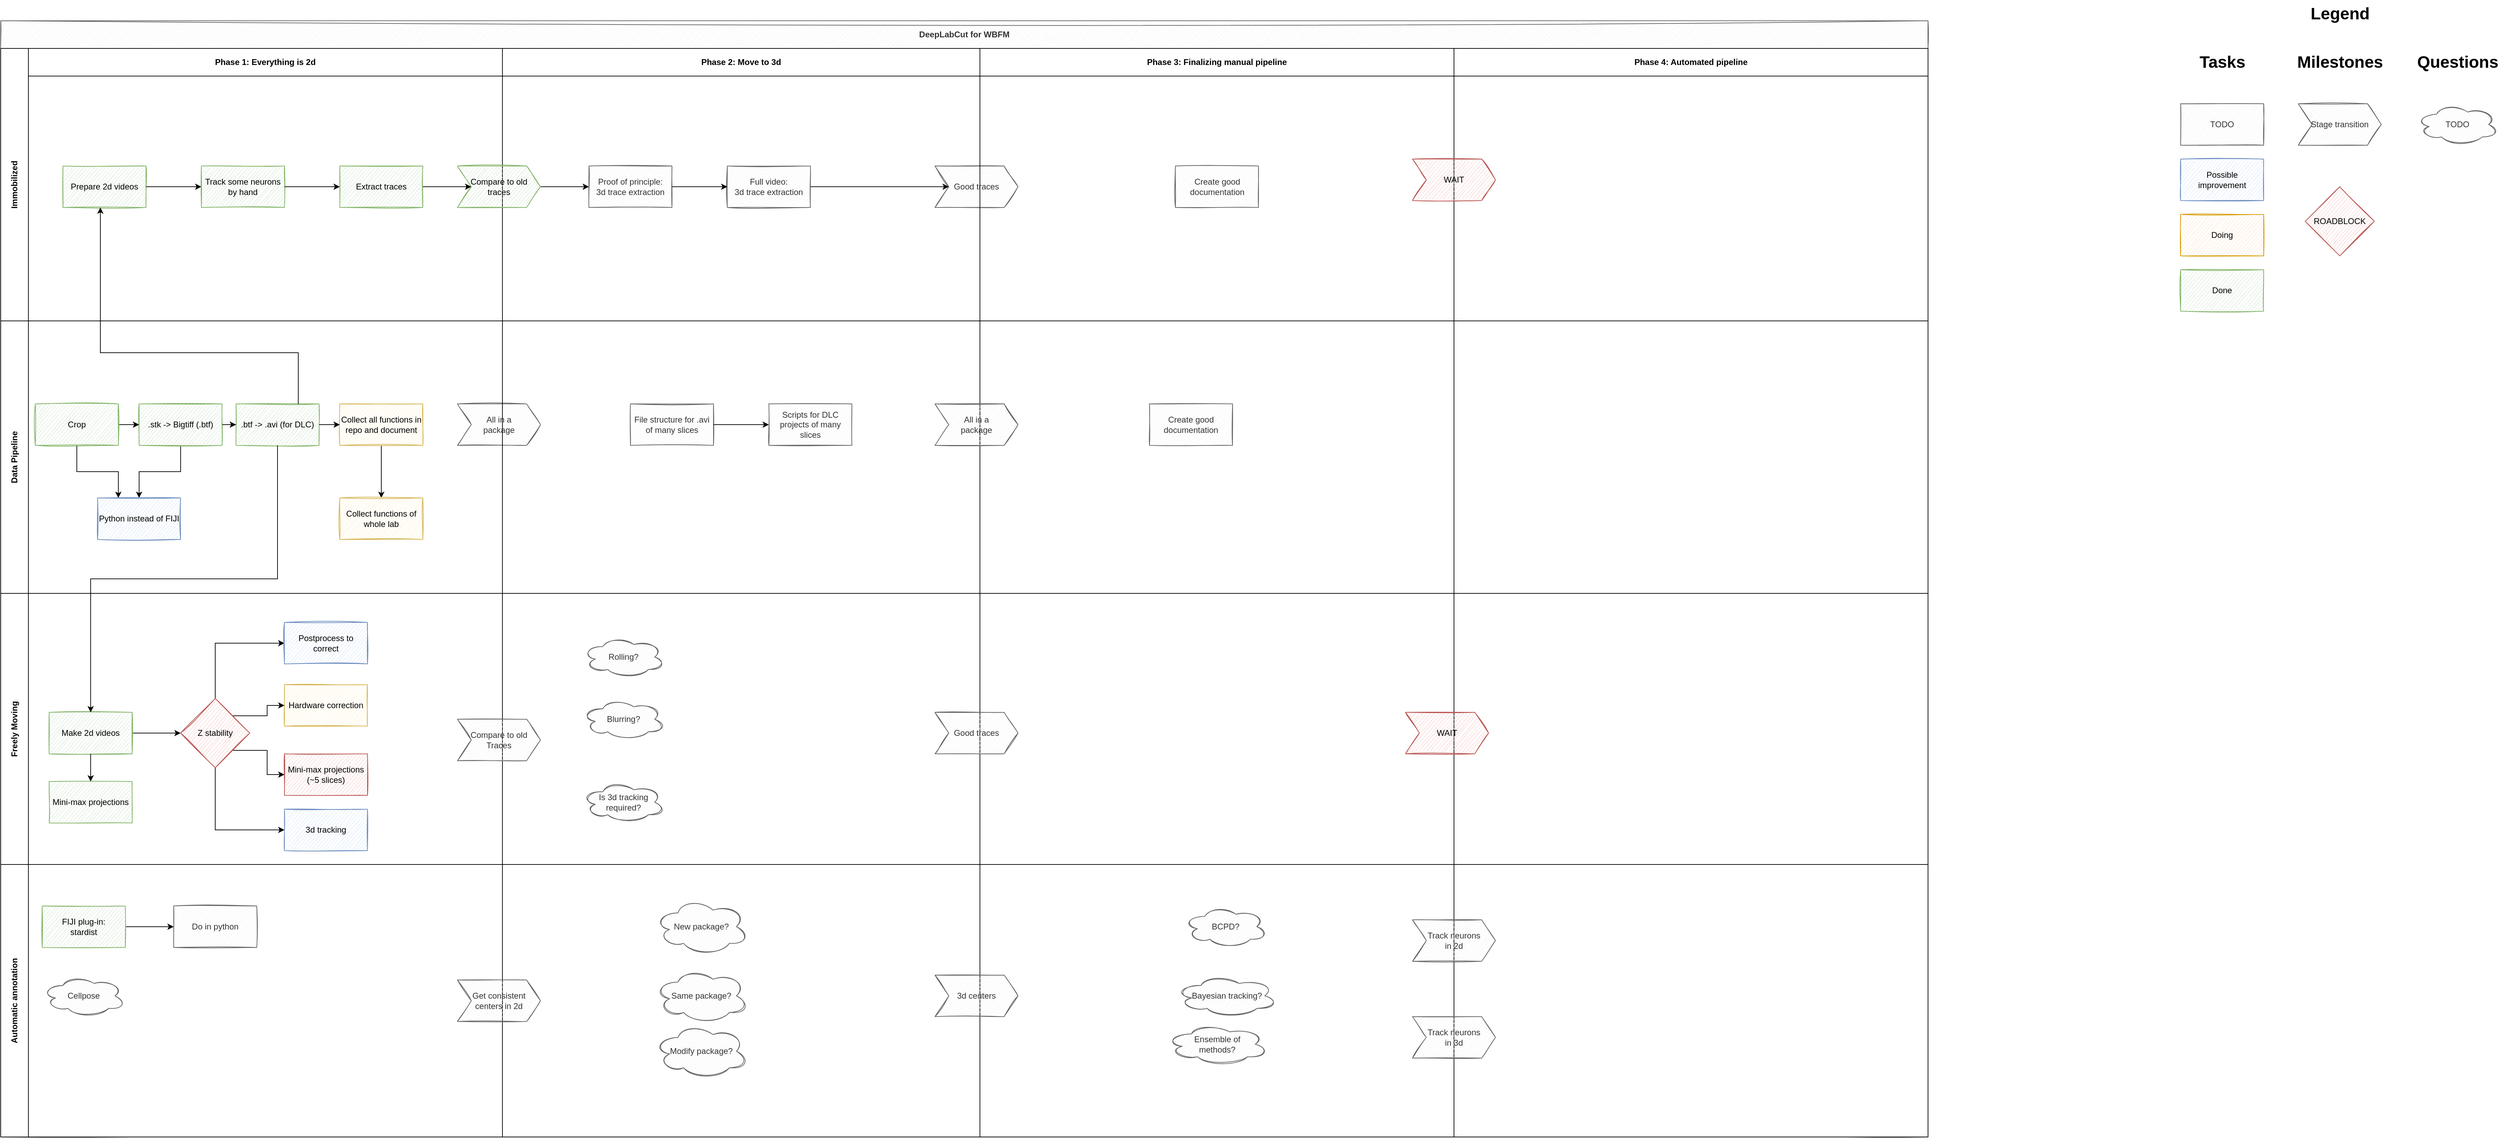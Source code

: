 <mxfile version="13.7.9" type="device" pages="2"><diagram id="wFE0QG_FPsp0jaGvCLVb" name="Cross_functional_flowchart"><mxGraphModel dx="1591" dy="639" grid="1" gridSize="10" guides="1" tooltips="1" connect="1" arrows="1" fold="1" page="1" pageScale="1" pageWidth="850" pageHeight="1100" math="0" shadow="0"><root><mxCell id="0"/><mxCell id="1" parent="0"/><mxCell id="hev4BvdLg8yKeQbU-Obf-103" value="Legend" style="text;strokeColor=none;fillColor=none;html=1;fontSize=24;fontStyle=1;verticalAlign=middle;align=center;glass=0;sketch=1;" vertex="1" parent="1"><mxGeometry x="3450" y="20" width="100" height="40" as="geometry"/></mxCell><mxCell id="hev4BvdLg8yKeQbU-Obf-104" value="TODO" style="rounded=0;whiteSpace=wrap;html=1;glass=0;sketch=1;fillColor=#f5f5f5;strokeColor=#666666;fontColor=#333333;" vertex="1" parent="1"><mxGeometry x="3270" y="170" width="120" height="60" as="geometry"/></mxCell><mxCell id="hev4BvdLg8yKeQbU-Obf-105" value="Doing" style="rounded=0;whiteSpace=wrap;html=1;glass=0;sketch=1;fillColor=#ffe6cc;strokeColor=#d79b00;" vertex="1" parent="1"><mxGeometry x="3270" y="330" width="120" height="60" as="geometry"/></mxCell><mxCell id="hev4BvdLg8yKeQbU-Obf-107" value="Done" style="rounded=0;whiteSpace=wrap;html=1;glass=0;sketch=1;fillColor=#d5e8d4;strokeColor=#82b366;" vertex="1" parent="1"><mxGeometry x="3270" y="410" width="120" height="60" as="geometry"/></mxCell><mxCell id="hev4BvdLg8yKeQbU-Obf-108" value="Possible improvement" style="rounded=0;whiteSpace=wrap;html=1;glass=0;sketch=1;fillColor=#dae8fc;strokeColor=#6c8ebf;" vertex="1" parent="1"><mxGeometry x="3270" y="250" width="120" height="60" as="geometry"/></mxCell><mxCell id="hev4BvdLg8yKeQbU-Obf-110" value="Tasks" style="text;strokeColor=none;fillColor=none;html=1;fontSize=24;fontStyle=1;verticalAlign=middle;align=center;glass=0;sketch=1;" vertex="1" parent="1"><mxGeometry x="3280" y="90" width="100" height="40" as="geometry"/></mxCell><mxCell id="hev4BvdLg8yKeQbU-Obf-111" value="Milestones" style="text;strokeColor=none;fillColor=none;html=1;fontSize=24;fontStyle=1;verticalAlign=middle;align=center;glass=0;sketch=1;" vertex="1" parent="1"><mxGeometry x="3450" y="90" width="100" height="40" as="geometry"/></mxCell><mxCell id="hev4BvdLg8yKeQbU-Obf-112" value="Questions" style="text;strokeColor=none;fillColor=none;html=1;fontSize=24;fontStyle=1;verticalAlign=middle;align=center;glass=0;sketch=1;" vertex="1" parent="1"><mxGeometry x="3620" y="90" width="100" height="40" as="geometry"/></mxCell><mxCell id="hev4BvdLg8yKeQbU-Obf-114" value="TODO" style="ellipse;shape=cloud;whiteSpace=wrap;html=1;fontFamily=Helvetica;fontSize=12;fontColor=#333333;align=center;strokeColor=#666666;fillColor=#f5f5f5;sketch=1;" vertex="1" parent="1"><mxGeometry x="3610" y="170" width="120" height="60" as="geometry"/></mxCell><mxCell id="hev4BvdLg8yKeQbU-Obf-177" value="ROADBLOCK" style="rhombus;whiteSpace=wrap;html=1;glass=0;sketch=1;fillColor=#f8cecc;strokeColor=#b85450;" vertex="1" parent="1"><mxGeometry x="3450" y="290" width="100" height="100" as="geometry"/></mxCell><mxCell id="hev4BvdLg8yKeQbU-Obf-63" value="DeepLabCut for WBFM" style="shape=table;childLayout=tableLayout;rowLines=0;columnLines=0;startSize=40;html=1;whiteSpace=wrap;collapsible=0;recursiveResize=0;expand=0;pointerEvents=0;fontStyle=1;align=center;glass=0;sketch=1;fillColor=#f5f5f5;strokeColor=#666666;fontColor=#333333;" vertex="1" parent="1"><mxGeometry x="120" y="50" width="2785" height="1614" as="geometry"/></mxCell><mxCell id="hev4BvdLg8yKeQbU-Obf-64" value="Immobilized" style="swimlane;horizontal=0;points=[[0,0.5],[1,0.5]];portConstraint=eastwest;startSize=40;html=1;whiteSpace=wrap;collapsible=0;recursiveResize=0;expand=0;pointerEvents=0;fontStyle=1" vertex="1" parent="hev4BvdLg8yKeQbU-Obf-63"><mxGeometry y="40" width="2785" height="394" as="geometry"/></mxCell><mxCell id="hev4BvdLg8yKeQbU-Obf-65" value="Phase 1: Everything is 2d" style="swimlane;connectable=0;startSize=40;html=1;whiteSpace=wrap;collapsible=0;recursiveResize=0;expand=0;pointerEvents=0;" vertex="1" parent="hev4BvdLg8yKeQbU-Obf-64"><mxGeometry x="40" width="685" height="394" as="geometry"/></mxCell><mxCell id="hev4BvdLg8yKeQbU-Obf-136" value="Prepare 2d videos" style="rounded=0;whiteSpace=wrap;html=1;glass=0;sketch=1;fillColor=#d5e8d4;strokeColor=#82b366;" vertex="1" parent="hev4BvdLg8yKeQbU-Obf-65"><mxGeometry x="50" y="170" width="120" height="60" as="geometry"/></mxCell><mxCell id="hev4BvdLg8yKeQbU-Obf-146" value="" style="edgeStyle=orthogonalEdgeStyle;rounded=0;orthogonalLoop=1;jettySize=auto;html=1;" edge="1" parent="hev4BvdLg8yKeQbU-Obf-65" source="hev4BvdLg8yKeQbU-Obf-136" target="hev4BvdLg8yKeQbU-Obf-145"><mxGeometry relative="1" as="geometry"/></mxCell><mxCell id="hev4BvdLg8yKeQbU-Obf-145" value="Track some neurons by hand" style="rounded=0;whiteSpace=wrap;html=1;glass=0;sketch=1;fillColor=#d5e8d4;strokeColor=#82b366;" vertex="1" parent="hev4BvdLg8yKeQbU-Obf-65"><mxGeometry x="250" y="170" width="120" height="60" as="geometry"/></mxCell><mxCell id="hev4BvdLg8yKeQbU-Obf-148" value="" style="edgeStyle=orthogonalEdgeStyle;rounded=0;orthogonalLoop=1;jettySize=auto;html=1;" edge="1" parent="hev4BvdLg8yKeQbU-Obf-65" source="hev4BvdLg8yKeQbU-Obf-145" target="hev4BvdLg8yKeQbU-Obf-147"><mxGeometry relative="1" as="geometry"/></mxCell><mxCell id="hev4BvdLg8yKeQbU-Obf-147" value="Extract traces" style="rounded=0;whiteSpace=wrap;html=1;glass=0;sketch=1;fillColor=#d5e8d4;strokeColor=#82b366;" vertex="1" parent="hev4BvdLg8yKeQbU-Obf-65"><mxGeometry x="450" y="170" width="120" height="60" as="geometry"/></mxCell><mxCell id="hev4BvdLg8yKeQbU-Obf-66" value="Phase 2: Move to 3d" style="swimlane;connectable=0;startSize=40;html=1;whiteSpace=wrap;collapsible=0;recursiveResize=0;expand=0;pointerEvents=0;" vertex="1" parent="hev4BvdLg8yKeQbU-Obf-64"><mxGeometry x="725" width="690" height="394" as="geometry"/></mxCell><mxCell id="hev4BvdLg8yKeQbU-Obf-206" style="edgeStyle=orthogonalEdgeStyle;rounded=0;orthogonalLoop=1;jettySize=auto;html=1;exitX=1;exitY=0.5;exitDx=0;exitDy=0;entryX=0;entryY=0.5;entryDx=0;entryDy=0;" edge="1" parent="hev4BvdLg8yKeQbU-Obf-66" source="hev4BvdLg8yKeQbU-Obf-149" target="hev4BvdLg8yKeQbU-Obf-205"><mxGeometry relative="1" as="geometry"/></mxCell><mxCell id="hev4BvdLg8yKeQbU-Obf-207" value="Good traces" style="shape=step;perimeter=stepPerimeter;whiteSpace=wrap;html=1;fixedSize=1;fontFamily=Helvetica;fontSize=12;fontColor=#333333;align=center;strokeColor=#666666;fillColor=#f5f5f5;sketch=1;" vertex="1" parent="hev4BvdLg8yKeQbU-Obf-66"><mxGeometry x="625" y="170" width="120" height="60" as="geometry"/></mxCell><mxCell id="hev4BvdLg8yKeQbU-Obf-205" value="Proof of principle: &lt;br&gt;3d trace extraction" style="rounded=0;whiteSpace=wrap;html=1;glass=0;sketch=1;fillColor=#f5f5f5;strokeColor=#666666;fontColor=#333333;" vertex="1" parent="hev4BvdLg8yKeQbU-Obf-66"><mxGeometry x="125" y="170" width="120" height="60" as="geometry"/></mxCell><mxCell id="hev4BvdLg8yKeQbU-Obf-149" value="Compare to old traces" style="shape=step;perimeter=stepPerimeter;whiteSpace=wrap;html=1;fixedSize=1;fontFamily=Helvetica;fontSize=12;align=center;strokeColor=#82b366;fillColor=#d5e8d4;sketch=1;" vertex="1" parent="hev4BvdLg8yKeQbU-Obf-66"><mxGeometry x="-65" y="170" width="120" height="60" as="geometry"/></mxCell><mxCell id="hev4BvdLg8yKeQbU-Obf-67" value="Phase 3: Finalizing manual pipeline" style="swimlane;connectable=0;startSize=40;html=1;whiteSpace=wrap;collapsible=0;recursiveResize=0;expand=0;pointerEvents=0;" vertex="1" parent="hev4BvdLg8yKeQbU-Obf-64"><mxGeometry x="1415" width="685" height="394" as="geometry"/></mxCell><mxCell id="hev4BvdLg8yKeQbU-Obf-289" value="Create good documentation" style="rounded=0;whiteSpace=wrap;html=1;glass=0;sketch=1;fillColor=#f5f5f5;strokeColor=#666666;fontColor=#333333;" vertex="1" parent="hev4BvdLg8yKeQbU-Obf-67"><mxGeometry x="282.5" y="170" width="120" height="60" as="geometry"/></mxCell><mxCell id="hev4BvdLg8yKeQbU-Obf-257" value="Phase 4: Automated pipeline" style="swimlane;connectable=0;startSize=40;html=1;whiteSpace=wrap;collapsible=0;recursiveResize=0;expand=0;pointerEvents=0;" vertex="1" parent="hev4BvdLg8yKeQbU-Obf-64"><mxGeometry x="2100" width="685" height="394" as="geometry"/></mxCell><mxCell id="hev4BvdLg8yKeQbU-Obf-288" value="WAIT" style="shape=step;perimeter=stepPerimeter;whiteSpace=wrap;html=1;fixedSize=1;fontFamily=Helvetica;fontSize=12;align=center;strokeColor=#b85450;fillColor=#f8cecc;sketch=1;" vertex="1" parent="hev4BvdLg8yKeQbU-Obf-257"><mxGeometry x="-60" y="160" width="120" height="60" as="geometry"/></mxCell><mxCell id="hev4BvdLg8yKeQbU-Obf-150" style="edgeStyle=orthogonalEdgeStyle;rounded=0;orthogonalLoop=1;jettySize=auto;html=1;exitX=1;exitY=0.5;exitDx=0;exitDy=0;entryX=0;entryY=0.5;entryDx=0;entryDy=0;" edge="1" parent="hev4BvdLg8yKeQbU-Obf-64" source="hev4BvdLg8yKeQbU-Obf-147" target="hev4BvdLg8yKeQbU-Obf-149"><mxGeometry relative="1" as="geometry"/></mxCell><mxCell id="hev4BvdLg8yKeQbU-Obf-120" value="Data Pipeline" style="swimlane;horizontal=0;points=[[0,0.5],[1,0.5]];portConstraint=eastwest;startSize=40;html=1;whiteSpace=wrap;collapsible=0;recursiveResize=0;expand=0;pointerEvents=0;" vertex="1" parent="hev4BvdLg8yKeQbU-Obf-63"><mxGeometry y="434" width="2785" height="394" as="geometry"/></mxCell><mxCell id="hev4BvdLg8yKeQbU-Obf-121" value="" style="swimlane;connectable=0;startSize=0;html=1;whiteSpace=wrap;collapsible=0;recursiveResize=0;expand=0;pointerEvents=0;" vertex="1" parent="hev4BvdLg8yKeQbU-Obf-120"><mxGeometry x="40" width="685" height="394" as="geometry"/></mxCell><mxCell id="hev4BvdLg8yKeQbU-Obf-135" style="edgeStyle=orthogonalEdgeStyle;rounded=0;orthogonalLoop=1;jettySize=auto;html=1;exitX=0.5;exitY=1;exitDx=0;exitDy=0;entryX=0.5;entryY=0;entryDx=0;entryDy=0;" edge="1" parent="hev4BvdLg8yKeQbU-Obf-121" source="hev4BvdLg8yKeQbU-Obf-124" target="hev4BvdLg8yKeQbU-Obf-134"><mxGeometry relative="1" as="geometry"/></mxCell><mxCell id="hev4BvdLg8yKeQbU-Obf-287" style="edgeStyle=orthogonalEdgeStyle;rounded=0;orthogonalLoop=1;jettySize=auto;html=1;exitX=0.5;exitY=1;exitDx=0;exitDy=0;" edge="1" parent="hev4BvdLg8yKeQbU-Obf-121" source="hev4BvdLg8yKeQbU-Obf-263" target="hev4BvdLg8yKeQbU-Obf-286"><mxGeometry relative="1" as="geometry"/></mxCell><mxCell id="hev4BvdLg8yKeQbU-Obf-263" value="Collect all functions in repo and document" style="rounded=0;whiteSpace=wrap;html=1;glass=0;sketch=1;fillColor=#fff2cc;strokeColor=#d6b656;" vertex="1" parent="hev4BvdLg8yKeQbU-Obf-121"><mxGeometry x="450" y="120" width="120" height="60" as="geometry"/></mxCell><mxCell id="hev4BvdLg8yKeQbU-Obf-125" value=".btf -&amp;gt; .avi (for DLC)" style="rounded=0;whiteSpace=wrap;html=1;glass=0;sketch=1;fillColor=#d5e8d4;strokeColor=#82b366;" vertex="1" parent="hev4BvdLg8yKeQbU-Obf-121"><mxGeometry x="300" y="120" width="120" height="60" as="geometry"/></mxCell><mxCell id="hev4BvdLg8yKeQbU-Obf-124" value=".stk -&amp;gt; Bigtiff (.btf)" style="rounded=0;whiteSpace=wrap;html=1;glass=0;sketch=1;fillColor=#d5e8d4;strokeColor=#82b366;" vertex="1" parent="hev4BvdLg8yKeQbU-Obf-121"><mxGeometry x="160" y="120" width="120" height="60" as="geometry"/></mxCell><mxCell id="hev4BvdLg8yKeQbU-Obf-126" value="" style="edgeStyle=orthogonalEdgeStyle;rounded=0;orthogonalLoop=1;jettySize=auto;html=1;" edge="1" parent="hev4BvdLg8yKeQbU-Obf-121" source="hev4BvdLg8yKeQbU-Obf-124" target="hev4BvdLg8yKeQbU-Obf-125"><mxGeometry relative="1" as="geometry"/></mxCell><mxCell id="hev4BvdLg8yKeQbU-Obf-138" style="edgeStyle=orthogonalEdgeStyle;rounded=0;orthogonalLoop=1;jettySize=auto;html=1;exitX=1;exitY=0.5;exitDx=0;exitDy=0;entryX=0;entryY=0.5;entryDx=0;entryDy=0;" edge="1" parent="hev4BvdLg8yKeQbU-Obf-121" source="hev4BvdLg8yKeQbU-Obf-137" target="hev4BvdLg8yKeQbU-Obf-124"><mxGeometry relative="1" as="geometry"/></mxCell><mxCell id="hev4BvdLg8yKeQbU-Obf-140" style="edgeStyle=orthogonalEdgeStyle;rounded=0;orthogonalLoop=1;jettySize=auto;html=1;exitX=0.5;exitY=1;exitDx=0;exitDy=0;entryX=0.25;entryY=0;entryDx=0;entryDy=0;" edge="1" parent="hev4BvdLg8yKeQbU-Obf-121" source="hev4BvdLg8yKeQbU-Obf-137" target="hev4BvdLg8yKeQbU-Obf-134"><mxGeometry relative="1" as="geometry"/></mxCell><mxCell id="hev4BvdLg8yKeQbU-Obf-137" value="Crop" style="rounded=0;whiteSpace=wrap;html=1;glass=0;sketch=1;fillColor=#d5e8d4;strokeColor=#82b366;" vertex="1" parent="hev4BvdLg8yKeQbU-Obf-121"><mxGeometry x="10" y="120" width="120" height="60" as="geometry"/></mxCell><mxCell id="hev4BvdLg8yKeQbU-Obf-212" value="All in a &lt;br&gt;package" style="shape=step;perimeter=stepPerimeter;whiteSpace=wrap;html=1;fixedSize=1;fontFamily=Helvetica;fontSize=12;fontColor=#333333;align=center;strokeColor=#666666;fillColor=#f5f5f5;sketch=1;" vertex="1" parent="hev4BvdLg8yKeQbU-Obf-121"><mxGeometry x="620" y="120" width="120" height="60" as="geometry"/></mxCell><mxCell id="hev4BvdLg8yKeQbU-Obf-286" value="Collect functions of whole lab" style="rounded=0;whiteSpace=wrap;html=1;glass=0;sketch=1;fillColor=#fff2cc;strokeColor=#d6b656;" vertex="1" parent="hev4BvdLg8yKeQbU-Obf-121"><mxGeometry x="450" y="256" width="120" height="60" as="geometry"/></mxCell><mxCell id="hev4BvdLg8yKeQbU-Obf-134" value="Python instead of FIJI" style="rounded=0;whiteSpace=wrap;html=1;glass=0;sketch=1;fillColor=#dae8fc;strokeColor=#6c8ebf;" vertex="1" parent="hev4BvdLg8yKeQbU-Obf-121"><mxGeometry x="100" y="256" width="120" height="60" as="geometry"/></mxCell><mxCell id="hev4BvdLg8yKeQbU-Obf-264" value="" style="edgeStyle=orthogonalEdgeStyle;rounded=0;orthogonalLoop=1;jettySize=auto;html=1;" edge="1" parent="hev4BvdLg8yKeQbU-Obf-121" source="hev4BvdLg8yKeQbU-Obf-125" target="hev4BvdLg8yKeQbU-Obf-263"><mxGeometry relative="1" as="geometry"/></mxCell><mxCell id="hev4BvdLg8yKeQbU-Obf-122" value="" style="swimlane;connectable=0;startSize=0;html=1;whiteSpace=wrap;collapsible=0;recursiveResize=0;expand=0;pointerEvents=0;" vertex="1" parent="hev4BvdLg8yKeQbU-Obf-120"><mxGeometry x="725" width="690" height="394" as="geometry"/></mxCell><mxCell id="hev4BvdLg8yKeQbU-Obf-213" value="File structure for .avi of many slices" style="rounded=0;whiteSpace=wrap;html=1;glass=0;sketch=1;fillColor=#f5f5f5;strokeColor=#666666;fontColor=#333333;" vertex="1" parent="hev4BvdLg8yKeQbU-Obf-122"><mxGeometry x="185" y="120" width="120" height="60" as="geometry"/></mxCell><mxCell id="hev4BvdLg8yKeQbU-Obf-215" value="" style="edgeStyle=orthogonalEdgeStyle;rounded=0;orthogonalLoop=1;jettySize=auto;html=1;" edge="1" parent="hev4BvdLg8yKeQbU-Obf-122" source="hev4BvdLg8yKeQbU-Obf-213" target="hev4BvdLg8yKeQbU-Obf-214"><mxGeometry relative="1" as="geometry"/></mxCell><mxCell id="hev4BvdLg8yKeQbU-Obf-214" value="Scripts for DLC projects of many slices" style="rounded=0;whiteSpace=wrap;html=1;glass=0;sketch=1;fillColor=#f5f5f5;strokeColor=#666666;fontColor=#333333;" vertex="1" parent="hev4BvdLg8yKeQbU-Obf-122"><mxGeometry x="385" y="120" width="120" height="60" as="geometry"/></mxCell><mxCell id="hev4BvdLg8yKeQbU-Obf-123" value="" style="swimlane;connectable=0;startSize=0;html=1;whiteSpace=wrap;collapsible=0;recursiveResize=0;expand=0;pointerEvents=0;" vertex="1" parent="hev4BvdLg8yKeQbU-Obf-120"><mxGeometry x="1415" width="685" height="394" as="geometry"/></mxCell><mxCell id="hev4BvdLg8yKeQbU-Obf-284" value="All in a &lt;br&gt;package" style="shape=step;perimeter=stepPerimeter;whiteSpace=wrap;html=1;fixedSize=1;fontFamily=Helvetica;fontSize=12;fontColor=#333333;align=center;strokeColor=#666666;fillColor=#f5f5f5;sketch=1;" vertex="1" parent="hev4BvdLg8yKeQbU-Obf-123"><mxGeometry x="-65" y="120" width="120" height="60" as="geometry"/></mxCell><mxCell id="hev4BvdLg8yKeQbU-Obf-308" value="Create good documentation" style="rounded=0;whiteSpace=wrap;html=1;glass=0;sketch=1;fillColor=#f5f5f5;strokeColor=#666666;fontColor=#333333;" vertex="1" parent="hev4BvdLg8yKeQbU-Obf-123"><mxGeometry x="245" y="120" width="120" height="60" as="geometry"/></mxCell><mxCell id="hev4BvdLg8yKeQbU-Obf-258" style="swimlane;connectable=0;startSize=0;html=1;whiteSpace=wrap;collapsible=0;recursiveResize=0;expand=0;pointerEvents=0;" vertex="1" parent="hev4BvdLg8yKeQbU-Obf-120"><mxGeometry x="2100" width="685" height="394" as="geometry"/></mxCell><mxCell id="hev4BvdLg8yKeQbU-Obf-68" value="Freely Moving&lt;br&gt;" style="swimlane;horizontal=0;points=[[0,0.5],[1,0.5]];portConstraint=eastwest;startSize=40;html=1;whiteSpace=wrap;collapsible=0;recursiveResize=0;expand=0;pointerEvents=0;" vertex="1" parent="hev4BvdLg8yKeQbU-Obf-63"><mxGeometry y="828" width="2785" height="392" as="geometry"/></mxCell><mxCell id="hev4BvdLg8yKeQbU-Obf-69" value="" style="swimlane;connectable=0;startSize=0;html=1;whiteSpace=wrap;collapsible=0;recursiveResize=0;expand=0;pointerEvents=0;" vertex="1" parent="hev4BvdLg8yKeQbU-Obf-68"><mxGeometry x="40" width="685" height="392" as="geometry"/></mxCell><mxCell id="hev4BvdLg8yKeQbU-Obf-179" style="edgeStyle=orthogonalEdgeStyle;rounded=0;orthogonalLoop=1;jettySize=auto;html=1;exitX=1;exitY=0.5;exitDx=0;exitDy=0;" edge="1" parent="hev4BvdLg8yKeQbU-Obf-69" source="hev4BvdLg8yKeQbU-Obf-151" target="hev4BvdLg8yKeQbU-Obf-178"><mxGeometry relative="1" as="geometry"/></mxCell><mxCell id="hev4BvdLg8yKeQbU-Obf-183" style="edgeStyle=orthogonalEdgeStyle;rounded=0;orthogonalLoop=1;jettySize=auto;html=1;exitX=0.5;exitY=0;exitDx=0;exitDy=0;entryX=0;entryY=0.5;entryDx=0;entryDy=0;" edge="1" parent="hev4BvdLg8yKeQbU-Obf-69" source="hev4BvdLg8yKeQbU-Obf-178" target="hev4BvdLg8yKeQbU-Obf-180"><mxGeometry relative="1" as="geometry"/></mxCell><mxCell id="hev4BvdLg8yKeQbU-Obf-180" value="Postprocess to correct" style="rounded=0;whiteSpace=wrap;html=1;glass=0;sketch=1;fillColor=#dae8fc;strokeColor=#6c8ebf;" vertex="1" parent="hev4BvdLg8yKeQbU-Obf-69"><mxGeometry x="370" y="42" width="120" height="60" as="geometry"/></mxCell><mxCell id="hev4BvdLg8yKeQbU-Obf-181" value="Hardware correction" style="rounded=0;whiteSpace=wrap;html=1;glass=0;sketch=1;fillColor=#fff2cc;strokeColor=#d6b656;" vertex="1" parent="hev4BvdLg8yKeQbU-Obf-69"><mxGeometry x="370" y="132" width="120" height="60" as="geometry"/></mxCell><mxCell id="hev4BvdLg8yKeQbU-Obf-197" style="edgeStyle=orthogonalEdgeStyle;rounded=0;orthogonalLoop=1;jettySize=auto;html=1;exitX=1;exitY=1;exitDx=0;exitDy=0;entryX=0;entryY=0.5;entryDx=0;entryDy=0;" edge="1" parent="hev4BvdLg8yKeQbU-Obf-69" source="hev4BvdLg8yKeQbU-Obf-178" target="hev4BvdLg8yKeQbU-Obf-196"><mxGeometry relative="1" as="geometry"/></mxCell><mxCell id="hev4BvdLg8yKeQbU-Obf-199" style="edgeStyle=orthogonalEdgeStyle;rounded=0;orthogonalLoop=1;jettySize=auto;html=1;exitX=0.5;exitY=1;exitDx=0;exitDy=0;entryX=0;entryY=0.5;entryDx=0;entryDy=0;" edge="1" parent="hev4BvdLg8yKeQbU-Obf-69" source="hev4BvdLg8yKeQbU-Obf-178" target="hev4BvdLg8yKeQbU-Obf-198"><mxGeometry relative="1" as="geometry"/></mxCell><mxCell id="iE_my3xaomzbqtT_c_Il-1" style="edgeStyle=orthogonalEdgeStyle;rounded=0;orthogonalLoop=1;jettySize=auto;html=1;exitX=1;exitY=0;exitDx=0;exitDy=0;entryX=0;entryY=0.5;entryDx=0;entryDy=0;" edge="1" parent="hev4BvdLg8yKeQbU-Obf-69" source="hev4BvdLg8yKeQbU-Obf-178" target="hev4BvdLg8yKeQbU-Obf-181"><mxGeometry relative="1" as="geometry"/></mxCell><mxCell id="hev4BvdLg8yKeQbU-Obf-178" value="Z stability" style="rhombus;whiteSpace=wrap;html=1;glass=0;sketch=1;fillColor=#f8cecc;strokeColor=#b85450;" vertex="1" parent="hev4BvdLg8yKeQbU-Obf-69"><mxGeometry x="220" y="152" width="100" height="100" as="geometry"/></mxCell><mxCell id="hev4BvdLg8yKeQbU-Obf-151" value="Make 2d videos" style="rounded=0;whiteSpace=wrap;html=1;glass=0;sketch=1;fillColor=#d5e8d4;strokeColor=#82b366;" vertex="1" parent="hev4BvdLg8yKeQbU-Obf-69"><mxGeometry x="30" y="172" width="120" height="60" as="geometry"/></mxCell><mxCell id="hev4BvdLg8yKeQbU-Obf-196" value="Mini-max projections (~5 slices)" style="rounded=0;whiteSpace=wrap;html=1;glass=0;sketch=1;fillColor=#f8cecc;strokeColor=#b85450;" vertex="1" parent="hev4BvdLg8yKeQbU-Obf-69"><mxGeometry x="370" y="232" width="120" height="60" as="geometry"/></mxCell><mxCell id="iE_my3xaomzbqtT_c_Il-30" value="Mini-max projections" style="rounded=0;whiteSpace=wrap;html=1;glass=0;sketch=1;fillColor=#d5e8d4;strokeColor=#82b366;" vertex="1" parent="hev4BvdLg8yKeQbU-Obf-69"><mxGeometry x="30" y="272" width="120" height="60" as="geometry"/></mxCell><mxCell id="hev4BvdLg8yKeQbU-Obf-198" value="3d tracking" style="rounded=0;whiteSpace=wrap;html=1;glass=0;sketch=1;fillColor=#dae8fc;strokeColor=#6c8ebf;" vertex="1" parent="hev4BvdLg8yKeQbU-Obf-69"><mxGeometry x="370" y="312" width="120" height="60" as="geometry"/></mxCell><mxCell id="iE_my3xaomzbqtT_c_Il-31" value="" style="edgeStyle=orthogonalEdgeStyle;rounded=0;orthogonalLoop=1;jettySize=auto;html=1;" edge="1" parent="hev4BvdLg8yKeQbU-Obf-69" source="hev4BvdLg8yKeQbU-Obf-151" target="iE_my3xaomzbqtT_c_Il-30"><mxGeometry relative="1" as="geometry"/></mxCell><mxCell id="hev4BvdLg8yKeQbU-Obf-70" value="" style="swimlane;connectable=0;startSize=0;html=1;whiteSpace=wrap;collapsible=0;recursiveResize=0;expand=0;pointerEvents=0;" vertex="1" parent="hev4BvdLg8yKeQbU-Obf-68"><mxGeometry x="725" width="690" height="392" as="geometry"/></mxCell><mxCell id="hev4BvdLg8yKeQbU-Obf-309" value="Rolling?" style="ellipse;shape=cloud;whiteSpace=wrap;html=1;fontFamily=Helvetica;fontSize=12;fontColor=#333333;align=center;strokeColor=#666666;fillColor=#f5f5f5;sketch=1;" vertex="1" parent="hev4BvdLg8yKeQbU-Obf-70"><mxGeometry x="115" y="62" width="120" height="60" as="geometry"/></mxCell><mxCell id="hev4BvdLg8yKeQbU-Obf-310" value="Blurring?" style="ellipse;shape=cloud;whiteSpace=wrap;html=1;fontFamily=Helvetica;fontSize=12;fontColor=#333333;align=center;strokeColor=#666666;fillColor=#f5f5f5;sketch=1;" vertex="1" parent="hev4BvdLg8yKeQbU-Obf-70"><mxGeometry x="115" y="152" width="120" height="60" as="geometry"/></mxCell><mxCell id="hev4BvdLg8yKeQbU-Obf-115" value="Compare to old&lt;br&gt;Traces" style="shape=step;perimeter=stepPerimeter;whiteSpace=wrap;html=1;fixedSize=1;fontFamily=Helvetica;fontSize=12;fontColor=#333333;align=center;strokeColor=#666666;fillColor=#f5f5f5;sketch=1;" vertex="1" parent="hev4BvdLg8yKeQbU-Obf-70"><mxGeometry x="-65" y="182" width="120" height="60" as="geometry"/></mxCell><mxCell id="hev4BvdLg8yKeQbU-Obf-311" value="Is 3d tracking required?" style="ellipse;shape=cloud;whiteSpace=wrap;html=1;fontFamily=Helvetica;fontSize=12;fontColor=#333333;align=center;strokeColor=#666666;fillColor=#f5f5f5;sketch=1;" vertex="1" parent="hev4BvdLg8yKeQbU-Obf-70"><mxGeometry x="115" y="272" width="120" height="60" as="geometry"/></mxCell><mxCell id="hev4BvdLg8yKeQbU-Obf-71" value="" style="swimlane;connectable=0;startSize=0;html=1;whiteSpace=wrap;collapsible=0;recursiveResize=0;expand=0;pointerEvents=0;" vertex="1" parent="hev4BvdLg8yKeQbU-Obf-68"><mxGeometry x="1415" width="685" height="392" as="geometry"/></mxCell><mxCell id="hev4BvdLg8yKeQbU-Obf-285" value="Good traces" style="shape=step;perimeter=stepPerimeter;whiteSpace=wrap;html=1;fixedSize=1;fontFamily=Helvetica;fontSize=12;fontColor=#333333;align=center;strokeColor=#666666;fillColor=#f5f5f5;sketch=1;" vertex="1" parent="hev4BvdLg8yKeQbU-Obf-71"><mxGeometry x="-65" y="172" width="120" height="60" as="geometry"/></mxCell><mxCell id="hev4BvdLg8yKeQbU-Obf-259" style="swimlane;connectable=0;startSize=0;html=1;whiteSpace=wrap;collapsible=0;recursiveResize=0;expand=0;pointerEvents=0;" vertex="1" parent="hev4BvdLg8yKeQbU-Obf-68"><mxGeometry x="2100" width="685" height="392" as="geometry"/></mxCell><mxCell id="iE_my3xaomzbqtT_c_Il-6" value="WAIT" style="shape=step;perimeter=stepPerimeter;whiteSpace=wrap;html=1;fixedSize=1;fontFamily=Helvetica;fontSize=12;align=center;strokeColor=#b85450;fillColor=#f8cecc;sketch=1;" vertex="1" parent="hev4BvdLg8yKeQbU-Obf-259"><mxGeometry x="-70" y="172" width="120" height="60" as="geometry"/></mxCell><mxCell id="hev4BvdLg8yKeQbU-Obf-72" value="Automatic annotation" style="swimlane;horizontal=0;points=[[0,0.5],[1,0.5]];portConstraint=eastwest;startSize=40;html=1;whiteSpace=wrap;collapsible=0;recursiveResize=0;expand=0;pointerEvents=0;" vertex="1" parent="hev4BvdLg8yKeQbU-Obf-63"><mxGeometry y="1220" width="2785" height="394" as="geometry"/></mxCell><mxCell id="hev4BvdLg8yKeQbU-Obf-73" value="" style="swimlane;connectable=0;startSize=0;html=1;whiteSpace=wrap;collapsible=0;recursiveResize=0;expand=0;pointerEvents=0;" vertex="1" parent="hev4BvdLg8yKeQbU-Obf-72"><mxGeometry x="40" width="685" height="394" as="geometry"/></mxCell><mxCell id="hev4BvdLg8yKeQbU-Obf-202" value="Do in python" style="rounded=0;whiteSpace=wrap;html=1;glass=0;sketch=1;fillColor=#f5f5f5;strokeColor=#666666;fontColor=#333333;" vertex="1" parent="hev4BvdLg8yKeQbU-Obf-73"><mxGeometry x="210" y="60" width="120" height="60" as="geometry"/></mxCell><mxCell id="hev4BvdLg8yKeQbU-Obf-203" style="edgeStyle=orthogonalEdgeStyle;rounded=0;orthogonalLoop=1;jettySize=auto;html=1;exitX=1;exitY=0.5;exitDx=0;exitDy=0;" edge="1" parent="hev4BvdLg8yKeQbU-Obf-73" source="hev4BvdLg8yKeQbU-Obf-200" target="hev4BvdLg8yKeQbU-Obf-202"><mxGeometry relative="1" as="geometry"/></mxCell><mxCell id="hev4BvdLg8yKeQbU-Obf-200" value="FIJI plug-in:&lt;br&gt;stardist" style="rounded=0;whiteSpace=wrap;html=1;glass=0;sketch=1;fillColor=#d5e8d4;strokeColor=#82b366;" vertex="1" parent="hev4BvdLg8yKeQbU-Obf-73"><mxGeometry x="20" y="60" width="120" height="60" as="geometry"/></mxCell><mxCell id="hev4BvdLg8yKeQbU-Obf-201" value="Cellpose" style="ellipse;shape=cloud;whiteSpace=wrap;html=1;fontFamily=Helvetica;fontSize=12;fontColor=#333333;align=center;strokeColor=#666666;fillColor=#f5f5f5;sketch=1;" vertex="1" parent="hev4BvdLg8yKeQbU-Obf-73"><mxGeometry x="20" y="160" width="120" height="60" as="geometry"/></mxCell><mxCell id="hev4BvdLg8yKeQbU-Obf-74" value="" style="swimlane;connectable=0;startSize=0;html=1;whiteSpace=wrap;collapsible=0;recursiveResize=0;expand=0;pointerEvents=0;" vertex="1" parent="hev4BvdLg8yKeQbU-Obf-72"><mxGeometry x="725" width="690" height="394" as="geometry"/></mxCell><mxCell id="1MeQlNhRSGCnsVHs70Nt-3" value="New package?" style="ellipse;shape=cloud;whiteSpace=wrap;html=1;rounded=0;shadow=0;glass=0;sketch=1;strokeWidth=1;fillColor=#f5f5f5;strokeColor=#666666;fontColor=#333333;" vertex="1" parent="hev4BvdLg8yKeQbU-Obf-74"><mxGeometry x="220" y="50" width="135" height="80" as="geometry"/></mxCell><mxCell id="hev4BvdLg8yKeQbU-Obf-204" value="Get consistent centers in 2d" style="shape=step;perimeter=stepPerimeter;whiteSpace=wrap;html=1;fixedSize=1;fontFamily=Helvetica;fontSize=12;fontColor=#333333;align=center;strokeColor=#666666;fillColor=#f5f5f5;sketch=1;" vertex="1" parent="hev4BvdLg8yKeQbU-Obf-74"><mxGeometry x="-65" y="167" width="120" height="60" as="geometry"/></mxCell><mxCell id="1MeQlNhRSGCnsVHs70Nt-1" value="Same package?" style="ellipse;shape=cloud;whiteSpace=wrap;html=1;rounded=0;shadow=0;glass=0;sketch=1;strokeWidth=1;fillColor=#f5f5f5;strokeColor=#666666;fontColor=#333333;" vertex="1" parent="hev4BvdLg8yKeQbU-Obf-74"><mxGeometry x="220" y="150" width="135" height="80" as="geometry"/></mxCell><mxCell id="1MeQlNhRSGCnsVHs70Nt-2" value="Modify package?" style="ellipse;shape=cloud;whiteSpace=wrap;html=1;rounded=0;shadow=0;glass=0;sketch=1;strokeWidth=1;fillColor=#f5f5f5;strokeColor=#666666;fontColor=#333333;" vertex="1" parent="hev4BvdLg8yKeQbU-Obf-74"><mxGeometry x="220" y="230" width="135" height="80" as="geometry"/></mxCell><mxCell id="hev4BvdLg8yKeQbU-Obf-75" value="" style="swimlane;connectable=0;startSize=0;html=1;whiteSpace=wrap;collapsible=0;recursiveResize=0;expand=0;pointerEvents=0;" vertex="1" parent="hev4BvdLg8yKeQbU-Obf-72"><mxGeometry x="1415" width="685" height="394" as="geometry"/></mxCell><mxCell id="iE_my3xaomzbqtT_c_Il-29" value="BCPD?" style="ellipse;shape=cloud;whiteSpace=wrap;html=1;fontFamily=Helvetica;fontSize=12;fontColor=#333333;align=center;strokeColor=#666666;fillColor=#f5f5f5;sketch=1;" vertex="1" parent="hev4BvdLg8yKeQbU-Obf-75"><mxGeometry x="295" y="60" width="120" height="60" as="geometry"/></mxCell><mxCell id="1MeQlNhRSGCnsVHs70Nt-20" value="Bayesian tracking?" style="ellipse;shape=cloud;whiteSpace=wrap;html=1;fontFamily=Helvetica;fontSize=12;fontColor=#333333;align=center;strokeColor=#666666;fillColor=#f5f5f5;sketch=1;" vertex="1" parent="hev4BvdLg8yKeQbU-Obf-75"><mxGeometry x="282.5" y="160" width="147.5" height="60" as="geometry"/></mxCell><mxCell id="1MeQlNhRSGCnsVHs70Nt-21" value="Ensemble of &lt;br&gt;methods?" style="ellipse;shape=cloud;whiteSpace=wrap;html=1;fontFamily=Helvetica;fontSize=12;fontColor=#333333;align=center;strokeColor=#666666;fillColor=#f5f5f5;sketch=1;" vertex="1" parent="hev4BvdLg8yKeQbU-Obf-75"><mxGeometry x="268.75" y="230" width="147.5" height="60" as="geometry"/></mxCell><mxCell id="hev4BvdLg8yKeQbU-Obf-260" style="swimlane;connectable=0;startSize=0;html=1;whiteSpace=wrap;collapsible=0;recursiveResize=0;expand=0;pointerEvents=0;" vertex="1" parent="hev4BvdLg8yKeQbU-Obf-72"><mxGeometry x="2100" width="685" height="394" as="geometry"/></mxCell><mxCell id="hev4BvdLg8yKeQbU-Obf-261" value="Track neurons &lt;br&gt;in 2d" style="shape=step;perimeter=stepPerimeter;whiteSpace=wrap;html=1;fixedSize=1;fontFamily=Helvetica;fontSize=12;fontColor=#333333;align=center;strokeColor=#666666;fillColor=#f5f5f5;sketch=1;" vertex="1" parent="hev4BvdLg8yKeQbU-Obf-260"><mxGeometry x="-60" y="80" width="120" height="60" as="geometry"/></mxCell><mxCell id="hev4BvdLg8yKeQbU-Obf-262" value="Track neurons &lt;br&gt;in 3d" style="shape=step;perimeter=stepPerimeter;whiteSpace=wrap;html=1;fixedSize=1;fontFamily=Helvetica;fontSize=12;fontColor=#333333;align=center;strokeColor=#666666;fillColor=#f5f5f5;sketch=1;" vertex="1" parent="hev4BvdLg8yKeQbU-Obf-260"><mxGeometry x="-60" y="220" width="120" height="60" as="geometry"/></mxCell><mxCell id="hev4BvdLg8yKeQbU-Obf-144" style="edgeStyle=orthogonalEdgeStyle;rounded=0;orthogonalLoop=1;jettySize=auto;html=1;entryX=0.45;entryY=1;entryDx=0;entryDy=0;entryPerimeter=0;" edge="1" parent="hev4BvdLg8yKeQbU-Obf-63" source="hev4BvdLg8yKeQbU-Obf-125" target="hev4BvdLg8yKeQbU-Obf-136"><mxGeometry relative="1" as="geometry"><Array as="points"><mxPoint x="430" y="480"/><mxPoint x="144" y="480"/></Array></mxGeometry></mxCell><mxCell id="hev4BvdLg8yKeQbU-Obf-155" style="edgeStyle=orthogonalEdgeStyle;rounded=0;orthogonalLoop=1;jettySize=auto;html=1;exitX=0.5;exitY=1;exitDx=0;exitDy=0;" edge="1" parent="hev4BvdLg8yKeQbU-Obf-63" source="hev4BvdLg8yKeQbU-Obf-125" target="hev4BvdLg8yKeQbU-Obf-151"><mxGeometry relative="1" as="geometry"/></mxCell><mxCell id="hev4BvdLg8yKeQbU-Obf-211" value="Stage transition" style="shape=step;perimeter=stepPerimeter;whiteSpace=wrap;html=1;fixedSize=1;fontFamily=Helvetica;fontSize=12;fontColor=#333333;align=center;strokeColor=#666666;fillColor=#f5f5f5;sketch=1;" vertex="1" parent="1"><mxGeometry x="3440" y="170" width="120" height="60" as="geometry"/></mxCell><mxCell id="hev4BvdLg8yKeQbU-Obf-210" value="3d centers" style="shape=step;perimeter=stepPerimeter;whiteSpace=wrap;html=1;fixedSize=1;fontFamily=Helvetica;fontSize=12;fontColor=#333333;align=center;strokeColor=#666666;fillColor=#f5f5f5;sketch=1;" vertex="1" parent="1"><mxGeometry x="1470" y="1430" width="120" height="60" as="geometry"/></mxCell><mxCell id="iE_my3xaomzbqtT_c_Il-5" style="edgeStyle=orthogonalEdgeStyle;rounded=0;orthogonalLoop=1;jettySize=auto;html=1;exitX=1;exitY=0.5;exitDx=0;exitDy=0;entryX=0;entryY=0.5;entryDx=0;entryDy=0;" edge="1" parent="1" source="iE_my3xaomzbqtT_c_Il-3" target="hev4BvdLg8yKeQbU-Obf-207"><mxGeometry relative="1" as="geometry"/></mxCell><mxCell id="iE_my3xaomzbqtT_c_Il-3" value="Full video: &lt;br&gt;3d trace extraction" style="rounded=0;whiteSpace=wrap;html=1;glass=0;sketch=1;fillColor=#f5f5f5;strokeColor=#666666;fontColor=#333333;" vertex="1" parent="1"><mxGeometry x="1170" y="260" width="120" height="60" as="geometry"/></mxCell><mxCell id="iE_my3xaomzbqtT_c_Il-4" value="" style="edgeStyle=orthogonalEdgeStyle;rounded=0;orthogonalLoop=1;jettySize=auto;html=1;" edge="1" parent="1" source="hev4BvdLg8yKeQbU-Obf-205" target="iE_my3xaomzbqtT_c_Il-3"><mxGeometry relative="1" as="geometry"/></mxCell></root></mxGraphModel></diagram><diagram id="Xz986lbphlpK2g3RESz4" name="Gantt_chart"><mxGraphModel dx="2785" dy="1118" grid="1" gridSize="10" guides="1" tooltips="1" connect="1" arrows="1" fold="1" page="1" pageScale="1" pageWidth="850" pageHeight="1100" math="0" shadow="0"><root><mxCell id="WiOBHf85oEq5pmOU45tL-0"/><mxCell id="WiOBHf85oEq5pmOU45tL-1" parent="WiOBHf85oEq5pmOU45tL-0"/><mxCell id="xVe8vjGL5FuykXpWxPjf-0" value="Plan" style="shape=table;childLayout=tableLayout;rowLines=0;columnLines=0;startSize=40;html=1;whiteSpace=wrap;collapsible=0;recursiveResize=0;expand=0;pointerEvents=0;fontStyle=1;align=center;glass=0;sketch=1;" vertex="1" parent="WiOBHf85oEq5pmOU45tL-1"><mxGeometry x="230" y="200" width="1615" height="2120" as="geometry"/></mxCell><mxCell id="xVe8vjGL5FuykXpWxPjf-1" value="" style="swimlane;horizontal=0;points=[[0,0.5],[1,0.5]];portConstraint=eastwest;startSize=40;html=1;whiteSpace=wrap;collapsible=0;recursiveResize=0;expand=0;pointerEvents=0;fontStyle=1" vertex="1" parent="xVe8vjGL5FuykXpWxPjf-0"><mxGeometry y="40" width="1615" height="40" as="geometry"/></mxCell><mxCell id="xVe8vjGL5FuykXpWxPjf-2" value="September" style="swimlane;connectable=0;startSize=40;html=1;whiteSpace=wrap;collapsible=0;recursiveResize=0;expand=0;pointerEvents=0;" vertex="1" parent="xVe8vjGL5FuykXpWxPjf-1"><mxGeometry x="40" width="225" height="40" as="geometry"/></mxCell><mxCell id="xVe8vjGL5FuykXpWxPjf-3" value="October" style="swimlane;connectable=0;startSize=40;html=1;whiteSpace=wrap;collapsible=0;recursiveResize=0;expand=0;pointerEvents=0;" vertex="1" parent="xVe8vjGL5FuykXpWxPjf-1"><mxGeometry x="265" width="225" height="40" as="geometry"/></mxCell><mxCell id="l4TGZy6tdQrPLpafytEB-0" value="November" style="swimlane;connectable=0;startSize=40;html=1;whiteSpace=wrap;collapsible=0;recursiveResize=0;expand=0;pointerEvents=0;" vertex="1" parent="xVe8vjGL5FuykXpWxPjf-1"><mxGeometry x="490" width="225" height="40" as="geometry"/></mxCell><mxCell id="xVe8vjGL5FuykXpWxPjf-4" value="December" style="swimlane;connectable=0;startSize=40;html=1;whiteSpace=wrap;collapsible=0;recursiveResize=0;expand=0;pointerEvents=0;" vertex="1" parent="xVe8vjGL5FuykXpWxPjf-1"><mxGeometry x="715" width="225" height="40" as="geometry"/></mxCell><mxCell id="xVe8vjGL5FuykXpWxPjf-25" value="January" style="swimlane;connectable=0;startSize=40;html=1;whiteSpace=wrap;collapsible=0;recursiveResize=0;expand=0;pointerEvents=0;" vertex="1" parent="xVe8vjGL5FuykXpWxPjf-1"><mxGeometry x="940" width="225" height="40" as="geometry"/></mxCell><mxCell id="xVe8vjGL5FuykXpWxPjf-22" value="February" style="swimlane;connectable=0;startSize=40;html=1;whiteSpace=wrap;collapsible=0;recursiveResize=0;expand=0;pointerEvents=0;" vertex="1" parent="xVe8vjGL5FuykXpWxPjf-1"><mxGeometry x="1165" width="225" height="40" as="geometry"/></mxCell><mxCell id="xVe8vjGL5FuykXpWxPjf-19" value="March" style="swimlane;connectable=0;startSize=40;html=1;whiteSpace=wrap;collapsible=0;recursiveResize=0;expand=0;pointerEvents=0;" vertex="1" parent="xVe8vjGL5FuykXpWxPjf-1"><mxGeometry x="1390" width="225" height="40" as="geometry"/></mxCell><mxCell id="xVe8vjGL5FuykXpWxPjf-5" value="Immobilized 1: 2d" style="swimlane;horizontal=0;points=[[0,0.5],[1,0.5]];portConstraint=eastwest;startSize=40;html=1;whiteSpace=wrap;collapsible=0;recursiveResize=0;expand=0;pointerEvents=0;" vertex="1" parent="xVe8vjGL5FuykXpWxPjf-0"><mxGeometry y="80" width="1615" height="120" as="geometry"/></mxCell><mxCell id="xVe8vjGL5FuykXpWxPjf-6" value="" style="swimlane;connectable=0;startSize=0;html=1;whiteSpace=wrap;collapsible=0;recursiveResize=0;expand=0;pointerEvents=0;perimeterSpacing=2;sketch=0;shadow=0;rounded=0;glass=0;" vertex="1" parent="xVe8vjGL5FuykXpWxPjf-5"><mxGeometry x="40" width="225" height="120" as="geometry"/></mxCell><mxCell id="6h4oM7ey6eZKjrLTTHwM-48" value="DONE" style="rounded=0;whiteSpace=wrap;html=1;shadow=0;glass=0;sketch=0;strokeWidth=1;fillColor=#d5e8d4;strokeColor=#82b366;" vertex="1" parent="xVe8vjGL5FuykXpWxPjf-6"><mxGeometry width="225" height="120" as="geometry"/></mxCell><mxCell id="xVe8vjGL5FuykXpWxPjf-7" value="" style="swimlane;connectable=0;startSize=0;html=1;whiteSpace=wrap;collapsible=0;recursiveResize=0;expand=0;pointerEvents=0;" vertex="1" parent="xVe8vjGL5FuykXpWxPjf-5"><mxGeometry x="265" width="225" height="120" as="geometry"/></mxCell><mxCell id="6h4oM7ey6eZKjrLTTHwM-49" value="DONE" style="rounded=0;whiteSpace=wrap;html=1;shadow=0;glass=0;sketch=0;strokeWidth=1;fillColor=#d5e8d4;strokeColor=#82b366;" vertex="1" parent="xVe8vjGL5FuykXpWxPjf-7"><mxGeometry width="225" height="120" as="geometry"/></mxCell><mxCell id="l4TGZy6tdQrPLpafytEB-1" style="swimlane;connectable=0;startSize=0;html=1;whiteSpace=wrap;collapsible=0;recursiveResize=0;expand=0;pointerEvents=0;" vertex="1" parent="xVe8vjGL5FuykXpWxPjf-5"><mxGeometry x="490" width="225" height="120" as="geometry"/></mxCell><mxCell id="xVe8vjGL5FuykXpWxPjf-8" value="" style="swimlane;connectable=0;startSize=0;html=1;whiteSpace=wrap;collapsible=0;recursiveResize=0;expand=0;pointerEvents=0;" vertex="1" parent="xVe8vjGL5FuykXpWxPjf-5"><mxGeometry x="715" width="225" height="120" as="geometry"/></mxCell><mxCell id="xVe8vjGL5FuykXpWxPjf-26" style="swimlane;connectable=0;startSize=0;html=1;whiteSpace=wrap;collapsible=0;recursiveResize=0;expand=0;pointerEvents=0;" vertex="1" parent="xVe8vjGL5FuykXpWxPjf-5"><mxGeometry x="940" width="225" height="120" as="geometry"/></mxCell><mxCell id="xVe8vjGL5FuykXpWxPjf-23" style="swimlane;connectable=0;startSize=0;html=1;whiteSpace=wrap;collapsible=0;recursiveResize=0;expand=0;pointerEvents=0;" vertex="1" parent="xVe8vjGL5FuykXpWxPjf-5"><mxGeometry x="1165" width="225" height="120" as="geometry"/></mxCell><mxCell id="xVe8vjGL5FuykXpWxPjf-20" style="swimlane;connectable=0;startSize=0;html=1;whiteSpace=wrap;collapsible=0;recursiveResize=0;expand=0;pointerEvents=0;" vertex="1" parent="xVe8vjGL5FuykXpWxPjf-5"><mxGeometry x="1390" width="225" height="120" as="geometry"/></mxCell><mxCell id="xVe8vjGL5FuykXpWxPjf-9" value="Immobilized 2: 3d" style="swimlane;horizontal=0;points=[[0,0.5],[1,0.5]];portConstraint=eastwest;startSize=40;html=1;whiteSpace=wrap;collapsible=0;recursiveResize=0;expand=0;pointerEvents=0;" vertex="1" parent="xVe8vjGL5FuykXpWxPjf-0"><mxGeometry y="200" width="1615" height="120" as="geometry"/></mxCell><mxCell id="xVe8vjGL5FuykXpWxPjf-10" value="" style="swimlane;connectable=0;startSize=0;html=1;whiteSpace=wrap;collapsible=0;recursiveResize=0;expand=0;pointerEvents=0;" vertex="1" parent="xVe8vjGL5FuykXpWxPjf-9"><mxGeometry x="40" width="225" height="120" as="geometry"/></mxCell><mxCell id="xVe8vjGL5FuykXpWxPjf-11" value="" style="swimlane;connectable=0;startSize=0;html=1;whiteSpace=wrap;collapsible=0;recursiveResize=0;expand=0;pointerEvents=0;" vertex="1" parent="xVe8vjGL5FuykXpWxPjf-9"><mxGeometry x="265" width="225" height="120" as="geometry"/></mxCell><mxCell id="6h4oM7ey6eZKjrLTTHwM-47" value="&lt;span style=&quot;font-family: &amp;#34;helvetica&amp;#34;&quot;&gt;PLANNED FINISH&lt;/span&gt;&lt;br style=&quot;font-family: &amp;#34;helvetica&amp;#34;&quot;&gt;&lt;span style=&quot;font-family: &amp;#34;helvetica&amp;#34;&quot;&gt;[no major problems]&lt;/span&gt;" style="rounded=0;whiteSpace=wrap;html=1;shadow=0;glass=0;sketch=0;strokeWidth=1;fillColor=#dae8fc;strokeColor=#6c8ebf;" vertex="1" parent="xVe8vjGL5FuykXpWxPjf-11"><mxGeometry width="225" height="120" as="geometry"/></mxCell><mxCell id="l4TGZy6tdQrPLpafytEB-2" style="swimlane;connectable=0;startSize=0;html=1;whiteSpace=wrap;collapsible=0;recursiveResize=0;expand=0;pointerEvents=0;" vertex="1" parent="xVe8vjGL5FuykXpWxPjf-9"><mxGeometry x="490" width="225" height="120" as="geometry"/></mxCell><mxCell id="xVe8vjGL5FuykXpWxPjf-12" value="" style="swimlane;connectable=0;startSize=0;html=1;whiteSpace=wrap;collapsible=0;recursiveResize=0;expand=0;pointerEvents=0;" vertex="1" parent="xVe8vjGL5FuykXpWxPjf-9"><mxGeometry x="715" width="225" height="120" as="geometry"/></mxCell><mxCell id="xVe8vjGL5FuykXpWxPjf-27" style="swimlane;connectable=0;startSize=0;html=1;whiteSpace=wrap;collapsible=0;recursiveResize=0;expand=0;pointerEvents=0;" vertex="1" parent="xVe8vjGL5FuykXpWxPjf-9"><mxGeometry x="940" width="225" height="120" as="geometry"/></mxCell><mxCell id="xVe8vjGL5FuykXpWxPjf-24" style="swimlane;connectable=0;startSize=0;html=1;whiteSpace=wrap;collapsible=0;recursiveResize=0;expand=0;pointerEvents=0;" vertex="1" parent="xVe8vjGL5FuykXpWxPjf-9"><mxGeometry x="1165" width="225" height="120" as="geometry"/></mxCell><mxCell id="xVe8vjGL5FuykXpWxPjf-21" style="swimlane;connectable=0;startSize=0;html=1;whiteSpace=wrap;collapsible=0;recursiveResize=0;expand=0;pointerEvents=0;" vertex="1" parent="xVe8vjGL5FuykXpWxPjf-9"><mxGeometry x="1390" width="225" height="120" as="geometry"/></mxCell><mxCell id="zWIG4r76RcmxbJI63AW2-7" value="Immobilized 3: manual pipeline" style="swimlane;horizontal=0;points=[[0,0.5],[1,0.5]];portConstraint=eastwest;startSize=40;html=1;whiteSpace=wrap;collapsible=0;recursiveResize=0;expand=0;pointerEvents=0;" vertex="1" parent="xVe8vjGL5FuykXpWxPjf-0"><mxGeometry y="320" width="1615" height="120" as="geometry"/></mxCell><mxCell id="zWIG4r76RcmxbJI63AW2-8" value="" style="swimlane;connectable=0;startSize=0;html=1;whiteSpace=wrap;collapsible=0;recursiveResize=0;expand=0;pointerEvents=0;" vertex="1" parent="zWIG4r76RcmxbJI63AW2-7"><mxGeometry x="40" width="225" height="120" as="geometry"/></mxCell><mxCell id="zWIG4r76RcmxbJI63AW2-9" value="" style="swimlane;connectable=0;startSize=0;html=1;whiteSpace=wrap;collapsible=0;recursiveResize=0;expand=0;pointerEvents=0;" vertex="1" parent="zWIG4r76RcmxbJI63AW2-7"><mxGeometry x="265" width="225" height="120" as="geometry"/></mxCell><mxCell id="l4TGZy6tdQrPLpafytEB-3" style="swimlane;connectable=0;startSize=0;html=1;whiteSpace=wrap;collapsible=0;recursiveResize=0;expand=0;pointerEvents=0;" vertex="1" parent="zWIG4r76RcmxbJI63AW2-7"><mxGeometry x="490" width="225" height="120" as="geometry"/></mxCell><mxCell id="6h4oM7ey6eZKjrLTTHwM-46" value="&lt;span style=&quot;font-family: &amp;#34;helvetica&amp;#34;&quot;&gt;PLANNED FINISH&lt;/span&gt;&lt;br style=&quot;font-family: &amp;#34;helvetica&amp;#34;&quot;&gt;&lt;span style=&quot;font-family: &amp;#34;helvetica&amp;#34;&quot;&gt;[no major problems]&lt;/span&gt;" style="rounded=0;whiteSpace=wrap;html=1;shadow=0;glass=0;sketch=0;strokeWidth=1;fillColor=#dae8fc;strokeColor=#6c8ebf;" vertex="1" parent="l4TGZy6tdQrPLpafytEB-3"><mxGeometry width="225" height="120" as="geometry"/></mxCell><mxCell id="zWIG4r76RcmxbJI63AW2-10" value="" style="swimlane;connectable=0;startSize=0;html=1;whiteSpace=wrap;collapsible=0;recursiveResize=0;expand=0;pointerEvents=0;" vertex="1" parent="zWIG4r76RcmxbJI63AW2-7"><mxGeometry x="715" width="225" height="120" as="geometry"/></mxCell><mxCell id="zWIG4r76RcmxbJI63AW2-11" style="swimlane;connectable=0;startSize=0;html=1;whiteSpace=wrap;collapsible=0;recursiveResize=0;expand=0;pointerEvents=0;" vertex="1" parent="zWIG4r76RcmxbJI63AW2-7"><mxGeometry x="940" width="225" height="120" as="geometry"/></mxCell><mxCell id="zWIG4r76RcmxbJI63AW2-12" style="swimlane;connectable=0;startSize=0;html=1;whiteSpace=wrap;collapsible=0;recursiveResize=0;expand=0;pointerEvents=0;" vertex="1" parent="zWIG4r76RcmxbJI63AW2-7"><mxGeometry x="1165" width="225" height="120" as="geometry"/></mxCell><mxCell id="zWIG4r76RcmxbJI63AW2-13" style="swimlane;connectable=0;startSize=0;html=1;whiteSpace=wrap;collapsible=0;recursiveResize=0;expand=0;pointerEvents=0;" vertex="1" parent="zWIG4r76RcmxbJI63AW2-7"><mxGeometry x="1390" width="225" height="120" as="geometry"/></mxCell><mxCell id="zWIG4r76RcmxbJI63AW2-19" value="Immobilized 4: Automatic pipeline" style="swimlane;horizontal=0;points=[[0,0.5],[1,0.5]];portConstraint=eastwest;startSize=40;html=1;whiteSpace=wrap;collapsible=0;recursiveResize=0;expand=0;pointerEvents=0;" vertex="1" parent="xVe8vjGL5FuykXpWxPjf-0"><mxGeometry y="440" width="1615" height="120" as="geometry"/></mxCell><mxCell id="zWIG4r76RcmxbJI63AW2-20" value="" style="swimlane;connectable=0;startSize=0;html=1;whiteSpace=wrap;collapsible=0;recursiveResize=0;expand=0;pointerEvents=0;" vertex="1" parent="zWIG4r76RcmxbJI63AW2-19"><mxGeometry x="40" width="225" height="120" as="geometry"/></mxCell><mxCell id="zWIG4r76RcmxbJI63AW2-21" value="" style="swimlane;connectable=0;startSize=0;html=1;whiteSpace=wrap;collapsible=0;recursiveResize=0;expand=0;pointerEvents=0;" vertex="1" parent="zWIG4r76RcmxbJI63AW2-19"><mxGeometry x="265" width="225" height="120" as="geometry"/></mxCell><mxCell id="l4TGZy6tdQrPLpafytEB-4" style="swimlane;connectable=0;startSize=0;html=1;whiteSpace=wrap;collapsible=0;recursiveResize=0;expand=0;pointerEvents=0;" vertex="1" parent="zWIG4r76RcmxbJI63AW2-19"><mxGeometry x="490" width="225" height="120" as="geometry"/></mxCell><mxCell id="zWIG4r76RcmxbJI63AW2-22" value="" style="swimlane;connectable=0;startSize=0;html=1;whiteSpace=wrap;collapsible=0;recursiveResize=0;expand=0;pointerEvents=0;" vertex="1" parent="zWIG4r76RcmxbJI63AW2-19"><mxGeometry x="715" width="225" height="120" as="geometry"/></mxCell><mxCell id="zWIG4r76RcmxbJI63AW2-23" style="swimlane;connectable=0;startSize=0;html=1;whiteSpace=wrap;collapsible=0;recursiveResize=0;expand=0;pointerEvents=0;" vertex="1" parent="zWIG4r76RcmxbJI63AW2-19"><mxGeometry x="940" width="225" height="120" as="geometry"/></mxCell><mxCell id="zWIG4r76RcmxbJI63AW2-24" style="swimlane;connectable=0;startSize=0;html=1;whiteSpace=wrap;collapsible=0;recursiveResize=0;expand=0;pointerEvents=0;" vertex="1" parent="zWIG4r76RcmxbJI63AW2-19"><mxGeometry x="1165" width="225" height="120" as="geometry"/></mxCell><mxCell id="zWIG4r76RcmxbJI63AW2-25" style="swimlane;connectable=0;startSize=0;html=1;whiteSpace=wrap;collapsible=0;recursiveResize=0;expand=0;pointerEvents=0;" vertex="1" parent="zWIG4r76RcmxbJI63AW2-19"><mxGeometry x="1390" width="225" height="120" as="geometry"/></mxCell><mxCell id="6h4oM7ey6eZKjrLTTHwM-34" value="&lt;span style=&quot;font-family: &amp;#34;helvetica&amp;#34;&quot;&gt;PLANNED FINISH&lt;/span&gt;&lt;br style=&quot;font-family: &amp;#34;helvetica&amp;#34;&quot;&gt;&lt;span style=&quot;font-family: &amp;#34;helvetica&amp;#34;&quot;&gt;[Unsolved problems remain]&lt;/span&gt;" style="rounded=0;whiteSpace=wrap;html=1;shadow=0;glass=0;sketch=0;strokeWidth=1;fillColor=#ffe6cc;strokeColor=#d79b00;" vertex="1" parent="zWIG4r76RcmxbJI63AW2-25"><mxGeometry width="225" height="120" as="geometry"/></mxCell><mxCell id="zWIG4r76RcmxbJI63AW2-131" value="" style="swimlane;horizontal=0;points=[[0,0.5],[1,0.5]];portConstraint=eastwest;startSize=40;html=1;whiteSpace=wrap;collapsible=0;recursiveResize=0;expand=0;pointerEvents=0;fontStyle=1" vertex="1" parent="xVe8vjGL5FuykXpWxPjf-0"><mxGeometry y="560" width="1615" height="40" as="geometry"/></mxCell><mxCell id="zWIG4r76RcmxbJI63AW2-132" value="September" style="swimlane;connectable=0;startSize=40;html=1;whiteSpace=wrap;collapsible=0;recursiveResize=0;expand=0;pointerEvents=0;" vertex="1" parent="zWIG4r76RcmxbJI63AW2-131"><mxGeometry x="40" width="225" height="40" as="geometry"/></mxCell><mxCell id="zWIG4r76RcmxbJI63AW2-133" value="October" style="swimlane;connectable=0;startSize=40;html=1;whiteSpace=wrap;collapsible=0;recursiveResize=0;expand=0;pointerEvents=0;" vertex="1" parent="zWIG4r76RcmxbJI63AW2-131"><mxGeometry x="265" width="225" height="40" as="geometry"/></mxCell><mxCell id="l4TGZy6tdQrPLpafytEB-5" style="swimlane;connectable=0;startSize=40;html=1;whiteSpace=wrap;collapsible=0;recursiveResize=0;expand=0;pointerEvents=0;" vertex="1" parent="zWIG4r76RcmxbJI63AW2-131"><mxGeometry x="490" width="225" height="40" as="geometry"/></mxCell><mxCell id="zWIG4r76RcmxbJI63AW2-134" value="December" style="swimlane;connectable=0;startSize=40;html=1;whiteSpace=wrap;collapsible=0;recursiveResize=0;expand=0;pointerEvents=0;" vertex="1" parent="zWIG4r76RcmxbJI63AW2-131"><mxGeometry x="715" width="225" height="40" as="geometry"/></mxCell><mxCell id="zWIG4r76RcmxbJI63AW2-135" value="January" style="swimlane;connectable=0;startSize=40;html=1;whiteSpace=wrap;collapsible=0;recursiveResize=0;expand=0;pointerEvents=0;" vertex="1" parent="zWIG4r76RcmxbJI63AW2-131"><mxGeometry x="940" width="225" height="40" as="geometry"/></mxCell><mxCell id="zWIG4r76RcmxbJI63AW2-136" value="February" style="swimlane;connectable=0;startSize=40;html=1;whiteSpace=wrap;collapsible=0;recursiveResize=0;expand=0;pointerEvents=0;" vertex="1" parent="zWIG4r76RcmxbJI63AW2-131"><mxGeometry x="1165" width="225" height="40" as="geometry"/></mxCell><mxCell id="zWIG4r76RcmxbJI63AW2-137" value="March" style="swimlane;connectable=0;startSize=40;html=1;whiteSpace=wrap;collapsible=0;recursiveResize=0;expand=0;pointerEvents=0;" vertex="1" parent="zWIG4r76RcmxbJI63AW2-131"><mxGeometry x="1390" width="225" height="40" as="geometry"/></mxCell><mxCell id="zWIG4r76RcmxbJI63AW2-138" value="Data 1: 2d" style="swimlane;horizontal=0;points=[[0,0.5],[1,0.5]];portConstraint=eastwest;startSize=40;html=1;whiteSpace=wrap;collapsible=0;recursiveResize=0;expand=0;pointerEvents=0;" vertex="1" parent="xVe8vjGL5FuykXpWxPjf-0"><mxGeometry y="600" width="1615" height="120" as="geometry"/></mxCell><mxCell id="zWIG4r76RcmxbJI63AW2-139" value="" style="swimlane;connectable=0;startSize=0;html=1;whiteSpace=wrap;collapsible=0;recursiveResize=0;expand=0;pointerEvents=0;perimeterSpacing=2;sketch=0;shadow=0;rounded=0;glass=0;" vertex="1" parent="zWIG4r76RcmxbJI63AW2-138"><mxGeometry x="40" width="225" height="120" as="geometry"/></mxCell><mxCell id="6h4oM7ey6eZKjrLTTHwM-50" value="DONE" style="rounded=0;whiteSpace=wrap;html=1;shadow=0;glass=0;sketch=0;strokeWidth=1;fillColor=#d5e8d4;strokeColor=#82b366;" vertex="1" parent="zWIG4r76RcmxbJI63AW2-139"><mxGeometry width="225" height="120" as="geometry"/></mxCell><mxCell id="zWIG4r76RcmxbJI63AW2-140" value="" style="swimlane;connectable=0;startSize=0;html=1;whiteSpace=wrap;collapsible=0;recursiveResize=0;expand=0;pointerEvents=0;" vertex="1" parent="zWIG4r76RcmxbJI63AW2-138"><mxGeometry x="265" width="225" height="120" as="geometry"/></mxCell><mxCell id="6h4oM7ey6eZKjrLTTHwM-51" value="DONE" style="rounded=0;whiteSpace=wrap;html=1;shadow=0;glass=0;sketch=0;strokeWidth=1;fillColor=#d5e8d4;strokeColor=#82b366;" vertex="1" parent="zWIG4r76RcmxbJI63AW2-140"><mxGeometry width="225" height="120" as="geometry"/></mxCell><mxCell id="l4TGZy6tdQrPLpafytEB-6" style="swimlane;connectable=0;startSize=0;html=1;whiteSpace=wrap;collapsible=0;recursiveResize=0;expand=0;pointerEvents=0;" vertex="1" parent="zWIG4r76RcmxbJI63AW2-138"><mxGeometry x="490" width="225" height="120" as="geometry"/></mxCell><mxCell id="zWIG4r76RcmxbJI63AW2-141" value="" style="swimlane;connectable=0;startSize=0;html=1;whiteSpace=wrap;collapsible=0;recursiveResize=0;expand=0;pointerEvents=0;" vertex="1" parent="zWIG4r76RcmxbJI63AW2-138"><mxGeometry x="715" width="225" height="120" as="geometry"/></mxCell><mxCell id="zWIG4r76RcmxbJI63AW2-142" style="swimlane;connectable=0;startSize=0;html=1;whiteSpace=wrap;collapsible=0;recursiveResize=0;expand=0;pointerEvents=0;" vertex="1" parent="zWIG4r76RcmxbJI63AW2-138"><mxGeometry x="940" width="225" height="120" as="geometry"/></mxCell><mxCell id="zWIG4r76RcmxbJI63AW2-143" style="swimlane;connectable=0;startSize=0;html=1;whiteSpace=wrap;collapsible=0;recursiveResize=0;expand=0;pointerEvents=0;" vertex="1" parent="zWIG4r76RcmxbJI63AW2-138"><mxGeometry x="1165" width="225" height="120" as="geometry"/></mxCell><mxCell id="zWIG4r76RcmxbJI63AW2-144" style="swimlane;connectable=0;startSize=0;html=1;whiteSpace=wrap;collapsible=0;recursiveResize=0;expand=0;pointerEvents=0;" vertex="1" parent="zWIG4r76RcmxbJI63AW2-138"><mxGeometry x="1390" width="225" height="120" as="geometry"/></mxCell><mxCell id="zWIG4r76RcmxbJI63AW2-145" value="Data 2: 3d" style="swimlane;horizontal=0;points=[[0,0.5],[1,0.5]];portConstraint=eastwest;startSize=40;html=1;whiteSpace=wrap;collapsible=0;recursiveResize=0;expand=0;pointerEvents=0;" vertex="1" parent="xVe8vjGL5FuykXpWxPjf-0"><mxGeometry y="720" width="1615" height="120" as="geometry"/></mxCell><mxCell id="zWIG4r76RcmxbJI63AW2-146" value="" style="swimlane;connectable=0;startSize=0;html=1;whiteSpace=wrap;collapsible=0;recursiveResize=0;expand=0;pointerEvents=0;" vertex="1" parent="zWIG4r76RcmxbJI63AW2-145"><mxGeometry x="40" width="225" height="120" as="geometry"/></mxCell><mxCell id="zWIG4r76RcmxbJI63AW2-147" value="" style="swimlane;connectable=0;startSize=0;html=1;whiteSpace=wrap;collapsible=0;recursiveResize=0;expand=0;pointerEvents=0;" vertex="1" parent="zWIG4r76RcmxbJI63AW2-145"><mxGeometry x="265" width="225" height="120" as="geometry"/></mxCell><mxCell id="6h4oM7ey6eZKjrLTTHwM-33" value="&lt;span style=&quot;font-family: &amp;#34;helvetica&amp;#34;&quot;&gt;PLANNED FINISH&lt;/span&gt;&lt;br style=&quot;font-family: &amp;#34;helvetica&amp;#34;&quot;&gt;&lt;span style=&quot;font-family: &amp;#34;helvetica&amp;#34;&quot;&gt;[no major problems]&lt;/span&gt;" style="rounded=0;whiteSpace=wrap;html=1;shadow=0;glass=0;sketch=0;strokeWidth=1;fillColor=#dae8fc;strokeColor=#6c8ebf;" vertex="1" parent="zWIG4r76RcmxbJI63AW2-147"><mxGeometry width="225" height="120" as="geometry"/></mxCell><mxCell id="l4TGZy6tdQrPLpafytEB-7" style="swimlane;connectable=0;startSize=0;html=1;whiteSpace=wrap;collapsible=0;recursiveResize=0;expand=0;pointerEvents=0;" vertex="1" parent="zWIG4r76RcmxbJI63AW2-145"><mxGeometry x="490" width="225" height="120" as="geometry"/></mxCell><mxCell id="zWIG4r76RcmxbJI63AW2-148" value="" style="swimlane;connectable=0;startSize=0;html=1;whiteSpace=wrap;collapsible=0;recursiveResize=0;expand=0;pointerEvents=0;" vertex="1" parent="zWIG4r76RcmxbJI63AW2-145"><mxGeometry x="715" width="225" height="120" as="geometry"/></mxCell><mxCell id="zWIG4r76RcmxbJI63AW2-149" style="swimlane;connectable=0;startSize=0;html=1;whiteSpace=wrap;collapsible=0;recursiveResize=0;expand=0;pointerEvents=0;" vertex="1" parent="zWIG4r76RcmxbJI63AW2-145"><mxGeometry x="940" width="225" height="120" as="geometry"/></mxCell><mxCell id="zWIG4r76RcmxbJI63AW2-150" style="swimlane;connectable=0;startSize=0;html=1;whiteSpace=wrap;collapsible=0;recursiveResize=0;expand=0;pointerEvents=0;" vertex="1" parent="zWIG4r76RcmxbJI63AW2-145"><mxGeometry x="1165" width="225" height="120" as="geometry"/></mxCell><mxCell id="zWIG4r76RcmxbJI63AW2-151" style="swimlane;connectable=0;startSize=0;html=1;whiteSpace=wrap;collapsible=0;recursiveResize=0;expand=0;pointerEvents=0;" vertex="1" parent="zWIG4r76RcmxbJI63AW2-145"><mxGeometry x="1390" width="225" height="120" as="geometry"/></mxCell><mxCell id="zWIG4r76RcmxbJI63AW2-152" value="Data 3: manual pipeline" style="swimlane;horizontal=0;points=[[0,0.5],[1,0.5]];portConstraint=eastwest;startSize=40;html=1;whiteSpace=wrap;collapsible=0;recursiveResize=0;expand=0;pointerEvents=0;" vertex="1" parent="xVe8vjGL5FuykXpWxPjf-0"><mxGeometry y="840" width="1615" height="120" as="geometry"/></mxCell><mxCell id="zWIG4r76RcmxbJI63AW2-153" value="" style="swimlane;connectable=0;startSize=0;html=1;whiteSpace=wrap;collapsible=0;recursiveResize=0;expand=0;pointerEvents=0;" vertex="1" parent="zWIG4r76RcmxbJI63AW2-152"><mxGeometry x="40" width="225" height="120" as="geometry"/></mxCell><mxCell id="zWIG4r76RcmxbJI63AW2-154" value="" style="swimlane;connectable=0;startSize=0;html=1;whiteSpace=wrap;collapsible=0;recursiveResize=0;expand=0;pointerEvents=0;" vertex="1" parent="zWIG4r76RcmxbJI63AW2-152"><mxGeometry x="265" width="225" height="120" as="geometry"/></mxCell><mxCell id="l4TGZy6tdQrPLpafytEB-8" style="swimlane;connectable=0;startSize=0;html=1;whiteSpace=wrap;collapsible=0;recursiveResize=0;expand=0;pointerEvents=0;" vertex="1" parent="zWIG4r76RcmxbJI63AW2-152"><mxGeometry x="490" width="225" height="120" as="geometry"/></mxCell><mxCell id="zWIG4r76RcmxbJI63AW2-155" value="" style="swimlane;connectable=0;startSize=0;html=1;whiteSpace=wrap;collapsible=0;recursiveResize=0;expand=0;pointerEvents=0;" vertex="1" parent="zWIG4r76RcmxbJI63AW2-152"><mxGeometry x="715" width="225" height="120" as="geometry"/></mxCell><mxCell id="zWIG4r76RcmxbJI63AW2-156" style="swimlane;connectable=0;startSize=0;html=1;whiteSpace=wrap;collapsible=0;recursiveResize=0;expand=0;pointerEvents=0;" vertex="1" parent="zWIG4r76RcmxbJI63AW2-152"><mxGeometry x="940" width="225" height="120" as="geometry"/></mxCell><mxCell id="6h4oM7ey6eZKjrLTTHwM-32" value="&lt;span style=&quot;font-family: &amp;#34;helvetica&amp;#34;&quot;&gt;PLANNED FINISH&lt;/span&gt;&lt;br style=&quot;font-family: &amp;#34;helvetica&amp;#34;&quot;&gt;&lt;span style=&quot;font-family: &amp;#34;helvetica&amp;#34;&quot;&gt;[no major problems]&lt;/span&gt;" style="rounded=0;whiteSpace=wrap;html=1;shadow=0;glass=0;sketch=0;strokeWidth=1;fillColor=#dae8fc;strokeColor=#6c8ebf;" vertex="1" parent="zWIG4r76RcmxbJI63AW2-156"><mxGeometry width="225" height="120" as="geometry"/></mxCell><mxCell id="zWIG4r76RcmxbJI63AW2-157" style="swimlane;connectable=0;startSize=0;html=1;whiteSpace=wrap;collapsible=0;recursiveResize=0;expand=0;pointerEvents=0;" vertex="1" parent="zWIG4r76RcmxbJI63AW2-152"><mxGeometry x="1165" width="225" height="120" as="geometry"/></mxCell><mxCell id="zWIG4r76RcmxbJI63AW2-158" style="swimlane;connectable=0;startSize=0;html=1;whiteSpace=wrap;collapsible=0;recursiveResize=0;expand=0;pointerEvents=0;" vertex="1" parent="zWIG4r76RcmxbJI63AW2-152"><mxGeometry x="1390" width="225" height="120" as="geometry"/></mxCell><mxCell id="zWIG4r76RcmxbJI63AW2-159" value="Data 4: Automatic pipeline" style="swimlane;horizontal=0;points=[[0,0.5],[1,0.5]];portConstraint=eastwest;startSize=40;html=1;whiteSpace=wrap;collapsible=0;recursiveResize=0;expand=0;pointerEvents=0;" vertex="1" parent="xVe8vjGL5FuykXpWxPjf-0"><mxGeometry y="960" width="1615" height="120" as="geometry"/></mxCell><mxCell id="zWIG4r76RcmxbJI63AW2-160" value="" style="swimlane;connectable=0;startSize=0;html=1;whiteSpace=wrap;collapsible=0;recursiveResize=0;expand=0;pointerEvents=0;" vertex="1" parent="zWIG4r76RcmxbJI63AW2-159"><mxGeometry x="40" width="225" height="120" as="geometry"/></mxCell><mxCell id="zWIG4r76RcmxbJI63AW2-161" value="" style="swimlane;connectable=0;startSize=0;html=1;whiteSpace=wrap;collapsible=0;recursiveResize=0;expand=0;pointerEvents=0;" vertex="1" parent="zWIG4r76RcmxbJI63AW2-159"><mxGeometry x="265" width="225" height="120" as="geometry"/></mxCell><mxCell id="l4TGZy6tdQrPLpafytEB-9" style="swimlane;connectable=0;startSize=0;html=1;whiteSpace=wrap;collapsible=0;recursiveResize=0;expand=0;pointerEvents=0;" vertex="1" parent="zWIG4r76RcmxbJI63AW2-159"><mxGeometry x="490" width="225" height="120" as="geometry"/></mxCell><mxCell id="zWIG4r76RcmxbJI63AW2-162" value="" style="swimlane;connectable=0;startSize=0;html=1;whiteSpace=wrap;collapsible=0;recursiveResize=0;expand=0;pointerEvents=0;" vertex="1" parent="zWIG4r76RcmxbJI63AW2-159"><mxGeometry x="715" width="225" height="120" as="geometry"/></mxCell><mxCell id="zWIG4r76RcmxbJI63AW2-163" style="swimlane;connectable=0;startSize=0;html=1;whiteSpace=wrap;collapsible=0;recursiveResize=0;expand=0;pointerEvents=0;" vertex="1" parent="zWIG4r76RcmxbJI63AW2-159"><mxGeometry x="940" width="225" height="120" as="geometry"/></mxCell><mxCell id="zWIG4r76RcmxbJI63AW2-164" style="swimlane;connectable=0;startSize=0;html=1;whiteSpace=wrap;collapsible=0;recursiveResize=0;expand=0;pointerEvents=0;" vertex="1" parent="zWIG4r76RcmxbJI63AW2-159"><mxGeometry x="1165" width="225" height="120" as="geometry"/></mxCell><mxCell id="zWIG4r76RcmxbJI63AW2-165" style="swimlane;connectable=0;startSize=0;html=1;whiteSpace=wrap;collapsible=0;recursiveResize=0;expand=0;pointerEvents=0;" vertex="1" parent="zWIG4r76RcmxbJI63AW2-159"><mxGeometry x="1390" width="225" height="120" as="geometry"/></mxCell><mxCell id="6h4oM7ey6eZKjrLTTHwM-44" value="&lt;span style=&quot;font-family: &amp;#34;helvetica&amp;#34;&quot;&gt;PLANNED FINISH&lt;/span&gt;&lt;br style=&quot;font-family: &amp;#34;helvetica&amp;#34;&quot;&gt;&lt;span style=&quot;font-family: &amp;#34;helvetica&amp;#34;&quot;&gt;[Unsolved problems remain]&lt;/span&gt;" style="rounded=0;whiteSpace=wrap;html=1;shadow=0;glass=0;sketch=0;strokeWidth=1;fillColor=#ffe6cc;strokeColor=#d79b00;" vertex="1" parent="zWIG4r76RcmxbJI63AW2-165"><mxGeometry width="225" height="120" as="geometry"/></mxCell><mxCell id="zWIG4r76RcmxbJI63AW2-236" value="" style="swimlane;horizontal=0;points=[[0,0.5],[1,0.5]];portConstraint=eastwest;startSize=40;html=1;whiteSpace=wrap;collapsible=0;recursiveResize=0;expand=0;pointerEvents=0;fontStyle=1" vertex="1" parent="xVe8vjGL5FuykXpWxPjf-0"><mxGeometry y="1080" width="1615" height="40" as="geometry"/></mxCell><mxCell id="zWIG4r76RcmxbJI63AW2-237" value="September" style="swimlane;connectable=0;startSize=40;html=1;whiteSpace=wrap;collapsible=0;recursiveResize=0;expand=0;pointerEvents=0;" vertex="1" parent="zWIG4r76RcmxbJI63AW2-236"><mxGeometry x="40" width="225" height="40" as="geometry"/></mxCell><mxCell id="zWIG4r76RcmxbJI63AW2-238" value="October" style="swimlane;connectable=0;startSize=40;html=1;whiteSpace=wrap;collapsible=0;recursiveResize=0;expand=0;pointerEvents=0;" vertex="1" parent="zWIG4r76RcmxbJI63AW2-236"><mxGeometry x="265" width="225" height="40" as="geometry"/></mxCell><mxCell id="l4TGZy6tdQrPLpafytEB-10" value="&lt;span&gt;November&lt;/span&gt;" style="swimlane;connectable=0;startSize=40;html=1;whiteSpace=wrap;collapsible=0;recursiveResize=0;expand=0;pointerEvents=0;" vertex="1" parent="zWIG4r76RcmxbJI63AW2-236"><mxGeometry x="490" width="225" height="40" as="geometry"/></mxCell><mxCell id="zWIG4r76RcmxbJI63AW2-239" value="December" style="swimlane;connectable=0;startSize=40;html=1;whiteSpace=wrap;collapsible=0;recursiveResize=0;expand=0;pointerEvents=0;" vertex="1" parent="zWIG4r76RcmxbJI63AW2-236"><mxGeometry x="715" width="225" height="40" as="geometry"/></mxCell><mxCell id="zWIG4r76RcmxbJI63AW2-240" value="January" style="swimlane;connectable=0;startSize=40;html=1;whiteSpace=wrap;collapsible=0;recursiveResize=0;expand=0;pointerEvents=0;" vertex="1" parent="zWIG4r76RcmxbJI63AW2-236"><mxGeometry x="940" width="225" height="40" as="geometry"/></mxCell><mxCell id="zWIG4r76RcmxbJI63AW2-241" value="February" style="swimlane;connectable=0;startSize=40;html=1;whiteSpace=wrap;collapsible=0;recursiveResize=0;expand=0;pointerEvents=0;" vertex="1" parent="zWIG4r76RcmxbJI63AW2-236"><mxGeometry x="1165" width="225" height="40" as="geometry"/></mxCell><mxCell id="zWIG4r76RcmxbJI63AW2-242" value="March" style="swimlane;connectable=0;startSize=40;html=1;whiteSpace=wrap;collapsible=0;recursiveResize=0;expand=0;pointerEvents=0;" vertex="1" parent="zWIG4r76RcmxbJI63AW2-236"><mxGeometry x="1390" width="225" height="40" as="geometry"/></mxCell><mxCell id="zWIG4r76RcmxbJI63AW2-243" value="WBFM 1: 2d" style="swimlane;horizontal=0;points=[[0,0.5],[1,0.5]];portConstraint=eastwest;startSize=40;html=1;whiteSpace=wrap;collapsible=0;recursiveResize=0;expand=0;pointerEvents=0;" vertex="1" parent="xVe8vjGL5FuykXpWxPjf-0"><mxGeometry y="1120" width="1615" height="120" as="geometry"/></mxCell><mxCell id="zWIG4r76RcmxbJI63AW2-244" value="" style="swimlane;connectable=0;startSize=0;html=1;whiteSpace=wrap;collapsible=0;recursiveResize=0;expand=0;pointerEvents=0;perimeterSpacing=2;sketch=0;shadow=0;rounded=0;glass=0;" vertex="1" parent="zWIG4r76RcmxbJI63AW2-243"><mxGeometry x="40" width="225" height="120" as="geometry"/></mxCell><mxCell id="zWIG4r76RcmxbJI63AW2-245" value="" style="swimlane;connectable=0;startSize=0;html=1;whiteSpace=wrap;collapsible=0;recursiveResize=0;expand=0;pointerEvents=0;" vertex="1" parent="zWIG4r76RcmxbJI63AW2-243"><mxGeometry x="265" width="225" height="120" as="geometry"/></mxCell><mxCell id="6h4oM7ey6eZKjrLTTHwM-31" value="&lt;span style=&quot;font-family: &amp;#34;helvetica&amp;#34;&quot;&gt;PLANNED FINISH&lt;/span&gt;&lt;br style=&quot;font-family: &amp;#34;helvetica&amp;#34;&quot;&gt;&lt;span style=&quot;font-family: &amp;#34;helvetica&amp;#34;&quot;&gt;[Unsolved problems remain]&lt;/span&gt;" style="rounded=0;whiteSpace=wrap;html=1;shadow=0;glass=0;sketch=0;strokeWidth=1;fillColor=#ffe6cc;strokeColor=#d79b00;" vertex="1" parent="zWIG4r76RcmxbJI63AW2-245"><mxGeometry width="225" height="120" as="geometry"/></mxCell><mxCell id="l4TGZy6tdQrPLpafytEB-11" style="swimlane;connectable=0;startSize=0;html=1;whiteSpace=wrap;collapsible=0;recursiveResize=0;expand=0;pointerEvents=0;" vertex="1" parent="zWIG4r76RcmxbJI63AW2-243"><mxGeometry x="490" width="225" height="120" as="geometry"/></mxCell><mxCell id="zWIG4r76RcmxbJI63AW2-246" value="" style="swimlane;connectable=0;startSize=0;html=1;whiteSpace=wrap;collapsible=0;recursiveResize=0;expand=0;pointerEvents=0;" vertex="1" parent="zWIG4r76RcmxbJI63AW2-243"><mxGeometry x="715" width="225" height="120" as="geometry"/></mxCell><mxCell id="zWIG4r76RcmxbJI63AW2-247" style="swimlane;connectable=0;startSize=0;html=1;whiteSpace=wrap;collapsible=0;recursiveResize=0;expand=0;pointerEvents=0;" vertex="1" parent="zWIG4r76RcmxbJI63AW2-243"><mxGeometry x="940" width="225" height="120" as="geometry"/></mxCell><mxCell id="zWIG4r76RcmxbJI63AW2-248" style="swimlane;connectable=0;startSize=0;html=1;whiteSpace=wrap;collapsible=0;recursiveResize=0;expand=0;pointerEvents=0;" vertex="1" parent="zWIG4r76RcmxbJI63AW2-243"><mxGeometry x="1165" width="225" height="120" as="geometry"/></mxCell><mxCell id="zWIG4r76RcmxbJI63AW2-249" style="swimlane;connectable=0;startSize=0;html=1;whiteSpace=wrap;collapsible=0;recursiveResize=0;expand=0;pointerEvents=0;" vertex="1" parent="zWIG4r76RcmxbJI63AW2-243"><mxGeometry x="1390" width="225" height="120" as="geometry"/></mxCell><mxCell id="zWIG4r76RcmxbJI63AW2-250" value="WBFM 2: 3d" style="swimlane;horizontal=0;points=[[0,0.5],[1,0.5]];portConstraint=eastwest;startSize=40;html=1;whiteSpace=wrap;collapsible=0;recursiveResize=0;expand=0;pointerEvents=0;" vertex="1" parent="xVe8vjGL5FuykXpWxPjf-0"><mxGeometry y="1240" width="1615" height="120" as="geometry"/></mxCell><mxCell id="zWIG4r76RcmxbJI63AW2-251" value="" style="swimlane;connectable=0;startSize=0;html=1;whiteSpace=wrap;collapsible=0;recursiveResize=0;expand=0;pointerEvents=0;" vertex="1" parent="zWIG4r76RcmxbJI63AW2-250"><mxGeometry x="40" width="225" height="120" as="geometry"/></mxCell><mxCell id="zWIG4r76RcmxbJI63AW2-252" value="" style="swimlane;connectable=0;startSize=0;html=1;whiteSpace=wrap;collapsible=0;recursiveResize=0;expand=0;pointerEvents=0;" vertex="1" parent="zWIG4r76RcmxbJI63AW2-250"><mxGeometry x="265" width="225" height="120" as="geometry"/></mxCell><mxCell id="6h4oM7ey6eZKjrLTTHwM-15" value="&lt;span style=&quot;font-family: &amp;#34;helvetica&amp;#34;&quot;&gt;PLANNED&lt;/span&gt;&lt;br style=&quot;font-family: &amp;#34;helvetica&amp;#34;&quot;&gt;&lt;span style=&quot;font-family: &amp;#34;helvetica&amp;#34;&quot;&gt;[Exploratory]&lt;/span&gt;" style="rounded=0;whiteSpace=wrap;html=1;shadow=0;glass=0;sketch=0;strokeWidth=1;fillColor=#e1d5e7;strokeColor=#9673a6;" vertex="1" parent="zWIG4r76RcmxbJI63AW2-252"><mxGeometry width="225" height="120" as="geometry"/></mxCell><mxCell id="l4TGZy6tdQrPLpafytEB-12" style="swimlane;connectable=0;startSize=0;html=1;whiteSpace=wrap;collapsible=0;recursiveResize=0;expand=0;pointerEvents=0;" vertex="1" parent="zWIG4r76RcmxbJI63AW2-250"><mxGeometry x="490" width="225" height="120" as="geometry"/></mxCell><mxCell id="6h4oM7ey6eZKjrLTTHwM-26" value="&lt;span style=&quot;font-family: &amp;#34;helvetica&amp;#34;&quot;&gt;PLANNED&lt;/span&gt;&lt;br style=&quot;font-family: &amp;#34;helvetica&amp;#34;&quot;&gt;&lt;span style=&quot;font-family: &amp;#34;helvetica&amp;#34;&quot;&gt;[Exploratory]&lt;/span&gt;" style="rounded=0;whiteSpace=wrap;html=1;shadow=0;glass=0;sketch=0;strokeWidth=1;fillColor=#e1d5e7;strokeColor=#9673a6;" vertex="1" parent="l4TGZy6tdQrPLpafytEB-12"><mxGeometry width="225" height="120" as="geometry"/></mxCell><mxCell id="zWIG4r76RcmxbJI63AW2-253" value="" style="swimlane;connectable=0;startSize=0;html=1;whiteSpace=wrap;collapsible=0;recursiveResize=0;expand=0;pointerEvents=0;" vertex="1" parent="zWIG4r76RcmxbJI63AW2-250"><mxGeometry x="715" width="225" height="120" as="geometry"/></mxCell><mxCell id="6h4oM7ey6eZKjrLTTHwM-30" value="&lt;span style=&quot;font-family: &amp;#34;helvetica&amp;#34;&quot;&gt;PLANNED FINISH&lt;/span&gt;&lt;br style=&quot;font-family: &amp;#34;helvetica&amp;#34;&quot;&gt;&lt;span style=&quot;font-family: &amp;#34;helvetica&amp;#34;&quot;&gt;[Unsolved problems remain]&lt;/span&gt;" style="rounded=0;whiteSpace=wrap;html=1;shadow=0;glass=0;sketch=0;strokeWidth=1;fillColor=#ffe6cc;strokeColor=#d79b00;" vertex="1" parent="zWIG4r76RcmxbJI63AW2-253"><mxGeometry width="225" height="120" as="geometry"/></mxCell><mxCell id="zWIG4r76RcmxbJI63AW2-254" style="swimlane;connectable=0;startSize=0;html=1;whiteSpace=wrap;collapsible=0;recursiveResize=0;expand=0;pointerEvents=0;" vertex="1" parent="zWIG4r76RcmxbJI63AW2-250"><mxGeometry x="940" width="225" height="120" as="geometry"/></mxCell><mxCell id="zWIG4r76RcmxbJI63AW2-255" style="swimlane;connectable=0;startSize=0;html=1;whiteSpace=wrap;collapsible=0;recursiveResize=0;expand=0;pointerEvents=0;" vertex="1" parent="zWIG4r76RcmxbJI63AW2-250"><mxGeometry x="1165" width="225" height="120" as="geometry"/></mxCell><mxCell id="zWIG4r76RcmxbJI63AW2-256" style="swimlane;connectable=0;startSize=0;html=1;whiteSpace=wrap;collapsible=0;recursiveResize=0;expand=0;pointerEvents=0;" vertex="1" parent="zWIG4r76RcmxbJI63AW2-250"><mxGeometry x="1390" width="225" height="120" as="geometry"/></mxCell><mxCell id="zWIG4r76RcmxbJI63AW2-257" value="WBFM 3: manual pipeline" style="swimlane;horizontal=0;points=[[0,0.5],[1,0.5]];portConstraint=eastwest;startSize=40;html=1;whiteSpace=wrap;collapsible=0;recursiveResize=0;expand=0;pointerEvents=0;" vertex="1" parent="xVe8vjGL5FuykXpWxPjf-0"><mxGeometry y="1360" width="1615" height="120" as="geometry"/></mxCell><mxCell id="zWIG4r76RcmxbJI63AW2-258" value="" style="swimlane;connectable=0;startSize=0;html=1;whiteSpace=wrap;collapsible=0;recursiveResize=0;expand=0;pointerEvents=0;" vertex="1" parent="zWIG4r76RcmxbJI63AW2-257"><mxGeometry x="40" width="225" height="120" as="geometry"/></mxCell><mxCell id="zWIG4r76RcmxbJI63AW2-259" value="" style="swimlane;connectable=0;startSize=0;html=1;whiteSpace=wrap;collapsible=0;recursiveResize=0;expand=0;pointerEvents=0;" vertex="1" parent="zWIG4r76RcmxbJI63AW2-257"><mxGeometry x="265" width="225" height="120" as="geometry"/></mxCell><mxCell id="l4TGZy6tdQrPLpafytEB-13" style="swimlane;connectable=0;startSize=0;html=1;whiteSpace=wrap;collapsible=0;recursiveResize=0;expand=0;pointerEvents=0;" vertex="1" parent="zWIG4r76RcmxbJI63AW2-257"><mxGeometry x="490" width="225" height="120" as="geometry"/></mxCell><mxCell id="zWIG4r76RcmxbJI63AW2-260" value="" style="swimlane;connectable=0;startSize=0;html=1;whiteSpace=wrap;collapsible=0;recursiveResize=0;expand=0;pointerEvents=0;" vertex="1" parent="zWIG4r76RcmxbJI63AW2-257"><mxGeometry x="715" width="225" height="120" as="geometry"/></mxCell><mxCell id="6h4oM7ey6eZKjrLTTHwM-27" value="&lt;span style=&quot;font-family: &amp;#34;helvetica&amp;#34;&quot;&gt;PLANNED&lt;/span&gt;&lt;br style=&quot;font-family: &amp;#34;helvetica&amp;#34;&quot;&gt;&lt;span style=&quot;font-family: &amp;#34;helvetica&amp;#34;&quot;&gt;[Exploratory]&lt;/span&gt;" style="rounded=0;whiteSpace=wrap;html=1;shadow=0;glass=0;sketch=0;strokeWidth=1;fillColor=#e1d5e7;strokeColor=#9673a6;" vertex="1" parent="zWIG4r76RcmxbJI63AW2-260"><mxGeometry width="225" height="120" as="geometry"/></mxCell><mxCell id="zWIG4r76RcmxbJI63AW2-261" value="" style="swimlane;connectable=0;startSize=0;html=1;whiteSpace=wrap;collapsible=0;recursiveResize=0;expand=0;pointerEvents=0;" vertex="1" parent="zWIG4r76RcmxbJI63AW2-257"><mxGeometry x="940" width="225" height="120" as="geometry"/></mxCell><mxCell id="6h4oM7ey6eZKjrLTTHwM-29" value="&lt;span style=&quot;font-family: &amp;#34;helvetica&amp;#34;&quot;&gt;PLANNED FINISH&lt;/span&gt;&lt;br style=&quot;font-family: &amp;#34;helvetica&amp;#34;&quot;&gt;&lt;span style=&quot;font-family: &amp;#34;helvetica&amp;#34;&quot;&gt;[Unsolved problems remain]&lt;/span&gt;" style="rounded=0;whiteSpace=wrap;html=1;shadow=0;glass=0;sketch=0;strokeWidth=1;fillColor=#ffe6cc;strokeColor=#d79b00;" vertex="1" parent="zWIG4r76RcmxbJI63AW2-261"><mxGeometry width="225" height="120" as="geometry"/></mxCell><mxCell id="zWIG4r76RcmxbJI63AW2-262" style="swimlane;connectable=0;startSize=0;html=1;whiteSpace=wrap;collapsible=0;recursiveResize=0;expand=0;pointerEvents=0;" vertex="1" parent="zWIG4r76RcmxbJI63AW2-257"><mxGeometry x="1165" width="225" height="120" as="geometry"/></mxCell><mxCell id="zWIG4r76RcmxbJI63AW2-263" style="swimlane;connectable=0;startSize=0;html=1;whiteSpace=wrap;collapsible=0;recursiveResize=0;expand=0;pointerEvents=0;" vertex="1" parent="zWIG4r76RcmxbJI63AW2-257"><mxGeometry x="1390" width="225" height="120" as="geometry"/></mxCell><mxCell id="zWIG4r76RcmxbJI63AW2-264" value="WBFM 4: Automatic pipeline" style="swimlane;horizontal=0;points=[[0,0.5],[1,0.5]];portConstraint=eastwest;startSize=40;html=1;whiteSpace=wrap;collapsible=0;recursiveResize=0;expand=0;pointerEvents=0;" vertex="1" parent="xVe8vjGL5FuykXpWxPjf-0"><mxGeometry y="1480" width="1615" height="120" as="geometry"/></mxCell><mxCell id="zWIG4r76RcmxbJI63AW2-265" value="" style="swimlane;connectable=0;startSize=0;html=1;whiteSpace=wrap;collapsible=0;recursiveResize=0;expand=0;pointerEvents=0;" vertex="1" parent="zWIG4r76RcmxbJI63AW2-264"><mxGeometry x="40" width="225" height="120" as="geometry"/></mxCell><mxCell id="zWIG4r76RcmxbJI63AW2-266" value="" style="swimlane;connectable=0;startSize=0;html=1;whiteSpace=wrap;collapsible=0;recursiveResize=0;expand=0;pointerEvents=0;" vertex="1" parent="zWIG4r76RcmxbJI63AW2-264"><mxGeometry x="265" width="225" height="120" as="geometry"/></mxCell><mxCell id="l4TGZy6tdQrPLpafytEB-14" style="swimlane;connectable=0;startSize=0;html=1;whiteSpace=wrap;collapsible=0;recursiveResize=0;expand=0;pointerEvents=0;" vertex="1" parent="zWIG4r76RcmxbJI63AW2-264"><mxGeometry x="490" width="225" height="120" as="geometry"/></mxCell><mxCell id="zWIG4r76RcmxbJI63AW2-267" value="" style="swimlane;connectable=0;startSize=0;html=1;whiteSpace=wrap;collapsible=0;recursiveResize=0;expand=0;pointerEvents=0;" vertex="1" parent="zWIG4r76RcmxbJI63AW2-264"><mxGeometry x="715" width="225" height="120" as="geometry"/></mxCell><mxCell id="zWIG4r76RcmxbJI63AW2-268" style="swimlane;connectable=0;startSize=0;html=1;whiteSpace=wrap;collapsible=0;recursiveResize=0;expand=0;pointerEvents=0;" vertex="1" parent="zWIG4r76RcmxbJI63AW2-264"><mxGeometry x="940" width="225" height="120" as="geometry"/></mxCell><mxCell id="zWIG4r76RcmxbJI63AW2-269" style="swimlane;connectable=0;startSize=0;html=1;whiteSpace=wrap;collapsible=0;recursiveResize=0;expand=0;pointerEvents=0;" vertex="1" parent="zWIG4r76RcmxbJI63AW2-264"><mxGeometry x="1165" width="225" height="120" as="geometry"/></mxCell><mxCell id="6h4oM7ey6eZKjrLTTHwM-52" value="&lt;span style=&quot;font-family: &amp;#34;helvetica&amp;#34;&quot;&gt;PLANNED&lt;/span&gt;&lt;br style=&quot;font-family: &amp;#34;helvetica&amp;#34;&quot;&gt;&lt;span style=&quot;font-family: &amp;#34;helvetica&amp;#34;&quot;&gt;[Exploratory]&lt;/span&gt;" style="rounded=0;whiteSpace=wrap;html=1;shadow=0;glass=0;sketch=0;strokeWidth=1;fillColor=#e1d5e7;strokeColor=#9673a6;" vertex="1" parent="zWIG4r76RcmxbJI63AW2-269"><mxGeometry width="225" height="120" as="geometry"/></mxCell><mxCell id="zWIG4r76RcmxbJI63AW2-270" style="swimlane;connectable=0;startSize=0;html=1;whiteSpace=wrap;collapsible=0;recursiveResize=0;expand=0;pointerEvents=0;" vertex="1" parent="zWIG4r76RcmxbJI63AW2-264"><mxGeometry x="1390" width="225" height="120" as="geometry"/></mxCell><mxCell id="6h4oM7ey6eZKjrLTTHwM-45" value="&lt;span style=&quot;font-family: &amp;#34;helvetica&amp;#34;&quot;&gt;PLANNED FINISH&lt;/span&gt;&lt;br style=&quot;font-family: &amp;#34;helvetica&amp;#34;&quot;&gt;&lt;span style=&quot;font-family: &amp;#34;helvetica&amp;#34;&quot;&gt;[Unsolved problems remain]&lt;/span&gt;" style="rounded=0;whiteSpace=wrap;html=1;shadow=0;glass=0;sketch=0;strokeWidth=1;fillColor=#ffe6cc;strokeColor=#d79b00;" vertex="1" parent="zWIG4r76RcmxbJI63AW2-270"><mxGeometry width="225" height="120" as="geometry"/></mxCell><mxCell id="zWIG4r76RcmxbJI63AW2-271" value="" style="swimlane;horizontal=0;points=[[0,0.5],[1,0.5]];portConstraint=eastwest;startSize=40;html=1;whiteSpace=wrap;collapsible=0;recursiveResize=0;expand=0;pointerEvents=0;fontStyle=1" vertex="1" parent="xVe8vjGL5FuykXpWxPjf-0"><mxGeometry y="1600" width="1615" height="40" as="geometry"/></mxCell><mxCell id="zWIG4r76RcmxbJI63AW2-272" value="September" style="swimlane;connectable=0;startSize=40;html=1;whiteSpace=wrap;collapsible=0;recursiveResize=0;expand=0;pointerEvents=0;" vertex="1" parent="zWIG4r76RcmxbJI63AW2-271"><mxGeometry x="40" width="225" height="40" as="geometry"/></mxCell><mxCell id="zWIG4r76RcmxbJI63AW2-273" value="October" style="swimlane;connectable=0;startSize=40;html=1;whiteSpace=wrap;collapsible=0;recursiveResize=0;expand=0;pointerEvents=0;" vertex="1" parent="zWIG4r76RcmxbJI63AW2-271"><mxGeometry x="265" width="225" height="40" as="geometry"/></mxCell><mxCell id="l4TGZy6tdQrPLpafytEB-15" value="November" style="swimlane;connectable=0;startSize=40;html=1;whiteSpace=wrap;collapsible=0;recursiveResize=0;expand=0;pointerEvents=0;" vertex="1" parent="zWIG4r76RcmxbJI63AW2-271"><mxGeometry x="490" width="225" height="40" as="geometry"/></mxCell><mxCell id="zWIG4r76RcmxbJI63AW2-274" value="December" style="swimlane;connectable=0;startSize=40;html=1;whiteSpace=wrap;collapsible=0;recursiveResize=0;expand=0;pointerEvents=0;" vertex="1" parent="zWIG4r76RcmxbJI63AW2-271"><mxGeometry x="715" width="225" height="40" as="geometry"/></mxCell><mxCell id="zWIG4r76RcmxbJI63AW2-275" value="January" style="swimlane;connectable=0;startSize=40;html=1;whiteSpace=wrap;collapsible=0;recursiveResize=0;expand=0;pointerEvents=0;" vertex="1" parent="zWIG4r76RcmxbJI63AW2-271"><mxGeometry x="940" width="225" height="40" as="geometry"/></mxCell><mxCell id="zWIG4r76RcmxbJI63AW2-276" value="February" style="swimlane;connectable=0;startSize=40;html=1;whiteSpace=wrap;collapsible=0;recursiveResize=0;expand=0;pointerEvents=0;" vertex="1" parent="zWIG4r76RcmxbJI63AW2-271"><mxGeometry x="1165" width="225" height="40" as="geometry"/></mxCell><mxCell id="zWIG4r76RcmxbJI63AW2-277" value="March" style="swimlane;connectable=0;startSize=40;html=1;whiteSpace=wrap;collapsible=0;recursiveResize=0;expand=0;pointerEvents=0;" vertex="1" parent="zWIG4r76RcmxbJI63AW2-271"><mxGeometry x="1390" width="225" height="40" as="geometry"/></mxCell><mxCell id="zWIG4r76RcmxbJI63AW2-278" value="Automation 1: 2d" style="swimlane;horizontal=0;points=[[0,0.5],[1,0.5]];portConstraint=eastwest;startSize=40;html=1;whiteSpace=wrap;collapsible=0;recursiveResize=0;expand=0;pointerEvents=0;" vertex="1" parent="xVe8vjGL5FuykXpWxPjf-0"><mxGeometry y="1640" width="1615" height="120" as="geometry"/></mxCell><mxCell id="zWIG4r76RcmxbJI63AW2-279" value="" style="swimlane;connectable=0;startSize=0;html=1;whiteSpace=wrap;collapsible=0;recursiveResize=0;expand=0;pointerEvents=0;perimeterSpacing=2;sketch=0;shadow=0;rounded=0;glass=0;" vertex="1" parent="zWIG4r76RcmxbJI63AW2-278"><mxGeometry x="40" width="225" height="120" as="geometry"/></mxCell><mxCell id="6h4oM7ey6eZKjrLTTHwM-14" value="&lt;span style=&quot;font-family: &amp;#34;helvetica&amp;#34;&quot;&gt;PLANNED&lt;/span&gt;&lt;br style=&quot;font-family: &amp;#34;helvetica&amp;#34;&quot;&gt;&lt;span style=&quot;font-family: &amp;#34;helvetica&amp;#34;&quot;&gt;[Exploratory]&lt;/span&gt;" style="rounded=0;whiteSpace=wrap;html=1;shadow=0;glass=0;sketch=0;strokeWidth=1;fillColor=#e1d5e7;strokeColor=#9673a6;" vertex="1" parent="zWIG4r76RcmxbJI63AW2-279"><mxGeometry width="225" height="120" as="geometry"/></mxCell><mxCell id="zWIG4r76RcmxbJI63AW2-280" value="" style="swimlane;connectable=0;startSize=0;html=1;whiteSpace=wrap;collapsible=0;recursiveResize=0;expand=0;pointerEvents=0;" vertex="1" parent="zWIG4r76RcmxbJI63AW2-278"><mxGeometry x="265" width="225" height="120" as="geometry"/></mxCell><mxCell id="6h4oM7ey6eZKjrLTTHwM-13" value="&lt;span style=&quot;font-family: &amp;#34;helvetica&amp;#34;&quot;&gt;PLANNED&lt;/span&gt;&lt;br style=&quot;font-family: &amp;#34;helvetica&amp;#34;&quot;&gt;&lt;span style=&quot;font-family: &amp;#34;helvetica&amp;#34;&quot;&gt;[Exploratory]&lt;/span&gt;" style="rounded=0;whiteSpace=wrap;html=1;shadow=0;glass=0;sketch=0;strokeWidth=1;fillColor=#e1d5e7;strokeColor=#9673a6;" vertex="1" parent="zWIG4r76RcmxbJI63AW2-280"><mxGeometry width="225" height="120" as="geometry"/></mxCell><mxCell id="l4TGZy6tdQrPLpafytEB-16" style="swimlane;connectable=0;startSize=0;html=1;whiteSpace=wrap;collapsible=0;recursiveResize=0;expand=0;pointerEvents=0;" vertex="1" parent="zWIG4r76RcmxbJI63AW2-278"><mxGeometry x="490" width="225" height="120" as="geometry"/></mxCell><mxCell id="6h4oM7ey6eZKjrLTTHwM-6" value="&lt;span style=&quot;font-family: &amp;#34;helvetica&amp;#34;&quot;&gt;PLANNED FINISH&lt;/span&gt;&lt;br style=&quot;font-family: &amp;#34;helvetica&amp;#34;&quot;&gt;&lt;span style=&quot;font-family: &amp;#34;helvetica&amp;#34;&quot;&gt;[Unsolved problems remain]&lt;/span&gt;" style="rounded=0;whiteSpace=wrap;html=1;shadow=0;glass=0;sketch=0;strokeWidth=1;fillColor=#ffe6cc;strokeColor=#d79b00;" vertex="1" parent="l4TGZy6tdQrPLpafytEB-16"><mxGeometry width="225" height="120" as="geometry"/></mxCell><mxCell id="zWIG4r76RcmxbJI63AW2-281" value="" style="swimlane;connectable=0;startSize=0;html=1;whiteSpace=wrap;collapsible=0;recursiveResize=0;expand=0;pointerEvents=0;" vertex="1" parent="zWIG4r76RcmxbJI63AW2-278"><mxGeometry x="715" width="225" height="120" as="geometry"/></mxCell><mxCell id="zWIG4r76RcmxbJI63AW2-282" style="swimlane;connectable=0;startSize=0;html=1;whiteSpace=wrap;collapsible=0;recursiveResize=0;expand=0;pointerEvents=0;" vertex="1" parent="zWIG4r76RcmxbJI63AW2-278"><mxGeometry x="940" width="225" height="120" as="geometry"/></mxCell><mxCell id="zWIG4r76RcmxbJI63AW2-283" style="swimlane;connectable=0;startSize=0;html=1;whiteSpace=wrap;collapsible=0;recursiveResize=0;expand=0;pointerEvents=0;" vertex="1" parent="zWIG4r76RcmxbJI63AW2-278"><mxGeometry x="1165" width="225" height="120" as="geometry"/></mxCell><mxCell id="zWIG4r76RcmxbJI63AW2-284" style="swimlane;connectable=0;startSize=0;html=1;whiteSpace=wrap;collapsible=0;recursiveResize=0;expand=0;pointerEvents=0;" vertex="1" parent="zWIG4r76RcmxbJI63AW2-278"><mxGeometry x="1390" width="225" height="120" as="geometry"/></mxCell><mxCell id="zWIG4r76RcmxbJI63AW2-285" value="Automation 2: 3d" style="swimlane;horizontal=0;points=[[0,0.5],[1,0.5]];portConstraint=eastwest;startSize=40;html=1;whiteSpace=wrap;collapsible=0;recursiveResize=0;expand=0;pointerEvents=0;" vertex="1" parent="xVe8vjGL5FuykXpWxPjf-0"><mxGeometry y="1760" width="1615" height="120" as="geometry"/></mxCell><mxCell id="zWIG4r76RcmxbJI63AW2-286" value="" style="swimlane;connectable=0;startSize=0;html=1;whiteSpace=wrap;collapsible=0;recursiveResize=0;expand=0;pointerEvents=0;" vertex="1" parent="zWIG4r76RcmxbJI63AW2-285"><mxGeometry x="40" width="225" height="120" as="geometry"/></mxCell><mxCell id="zWIG4r76RcmxbJI63AW2-287" value="" style="swimlane;connectable=0;startSize=0;html=1;whiteSpace=wrap;collapsible=0;recursiveResize=0;expand=0;pointerEvents=0;" vertex="1" parent="zWIG4r76RcmxbJI63AW2-285"><mxGeometry x="265" width="225" height="120" as="geometry"/></mxCell><mxCell id="6h4oM7ey6eZKjrLTTHwM-12" value="&lt;span style=&quot;font-family: &amp;#34;helvetica&amp;#34;&quot;&gt;PLANNED&lt;/span&gt;&lt;br style=&quot;font-family: &amp;#34;helvetica&amp;#34;&quot;&gt;&lt;span style=&quot;font-family: &amp;#34;helvetica&amp;#34;&quot;&gt;[Exploratory]&lt;/span&gt;" style="rounded=0;whiteSpace=wrap;html=1;shadow=0;glass=0;sketch=0;strokeWidth=1;fillColor=#e1d5e7;strokeColor=#9673a6;" vertex="1" parent="zWIG4r76RcmxbJI63AW2-287"><mxGeometry width="225" height="120" as="geometry"/></mxCell><mxCell id="l4TGZy6tdQrPLpafytEB-17" style="swimlane;connectable=0;startSize=0;html=1;whiteSpace=wrap;collapsible=0;recursiveResize=0;expand=0;pointerEvents=0;" vertex="1" parent="zWIG4r76RcmxbJI63AW2-285"><mxGeometry x="490" width="225" height="120" as="geometry"/></mxCell><mxCell id="6h4oM7ey6eZKjrLTTHwM-5" value="&lt;span style=&quot;font-family: &amp;#34;helvetica&amp;#34;&quot;&gt;PLANNED FINISH&lt;/span&gt;&lt;br style=&quot;font-family: &amp;#34;helvetica&amp;#34;&quot;&gt;&lt;span style=&quot;font-family: &amp;#34;helvetica&amp;#34;&quot;&gt;[Unsolved problems remain]&lt;/span&gt;" style="rounded=0;whiteSpace=wrap;html=1;shadow=0;glass=0;sketch=0;strokeWidth=1;fillColor=#ffe6cc;strokeColor=#d79b00;" vertex="1" parent="l4TGZy6tdQrPLpafytEB-17"><mxGeometry width="225" height="120" as="geometry"/></mxCell><mxCell id="zWIG4r76RcmxbJI63AW2-288" value="" style="swimlane;connectable=0;startSize=0;html=1;whiteSpace=wrap;collapsible=0;recursiveResize=0;expand=0;pointerEvents=0;" vertex="1" parent="zWIG4r76RcmxbJI63AW2-285"><mxGeometry x="715" width="225" height="120" as="geometry"/></mxCell><mxCell id="zWIG4r76RcmxbJI63AW2-289" style="swimlane;connectable=0;startSize=0;html=1;whiteSpace=wrap;collapsible=0;recursiveResize=0;expand=0;pointerEvents=0;" vertex="1" parent="zWIG4r76RcmxbJI63AW2-285"><mxGeometry x="940" width="225" height="120" as="geometry"/></mxCell><mxCell id="zWIG4r76RcmxbJI63AW2-290" style="swimlane;connectable=0;startSize=0;html=1;whiteSpace=wrap;collapsible=0;recursiveResize=0;expand=0;pointerEvents=0;" vertex="1" parent="zWIG4r76RcmxbJI63AW2-285"><mxGeometry x="1165" width="225" height="120" as="geometry"/></mxCell><mxCell id="zWIG4r76RcmxbJI63AW2-291" style="swimlane;connectable=0;startSize=0;html=1;whiteSpace=wrap;collapsible=0;recursiveResize=0;expand=0;pointerEvents=0;" vertex="1" parent="zWIG4r76RcmxbJI63AW2-285"><mxGeometry x="1390" width="225" height="120" as="geometry"/></mxCell><mxCell id="zWIG4r76RcmxbJI63AW2-292" value="Automation 3: &lt;br&gt;Basic Tracking" style="swimlane;horizontal=0;points=[[0,0.5],[1,0.5]];portConstraint=eastwest;startSize=40;html=1;whiteSpace=wrap;collapsible=0;recursiveResize=0;expand=0;pointerEvents=0;" vertex="1" parent="xVe8vjGL5FuykXpWxPjf-0"><mxGeometry y="1880" width="1615" height="120" as="geometry"/></mxCell><mxCell id="zWIG4r76RcmxbJI63AW2-293" value="" style="swimlane;connectable=0;startSize=0;html=1;whiteSpace=wrap;collapsible=0;recursiveResize=0;expand=0;pointerEvents=0;" vertex="1" parent="zWIG4r76RcmxbJI63AW2-292"><mxGeometry x="40" width="225" height="120" as="geometry"/></mxCell><mxCell id="zWIG4r76RcmxbJI63AW2-294" value="" style="swimlane;connectable=0;startSize=0;html=1;whiteSpace=wrap;collapsible=0;recursiveResize=0;expand=0;pointerEvents=0;" vertex="1" parent="zWIG4r76RcmxbJI63AW2-292"><mxGeometry x="265" width="225" height="120" as="geometry"/></mxCell><mxCell id="l4TGZy6tdQrPLpafytEB-18" style="swimlane;connectable=0;startSize=0;html=1;whiteSpace=wrap;collapsible=0;recursiveResize=0;expand=0;pointerEvents=0;" vertex="1" parent="zWIG4r76RcmxbJI63AW2-292"><mxGeometry x="490" width="225" height="120" as="geometry"/></mxCell><mxCell id="6h4oM7ey6eZKjrLTTHwM-11" value="&lt;span style=&quot;font-family: &amp;#34;helvetica&amp;#34;&quot;&gt;PLANNED&lt;/span&gt;&lt;br style=&quot;font-family: &amp;#34;helvetica&amp;#34;&quot;&gt;&lt;span style=&quot;font-family: &amp;#34;helvetica&amp;#34;&quot;&gt;[Exploratory]&lt;/span&gt;" style="rounded=0;whiteSpace=wrap;html=1;shadow=0;glass=0;sketch=0;strokeWidth=1;fillColor=#e1d5e7;strokeColor=#9673a6;" vertex="1" parent="l4TGZy6tdQrPLpafytEB-18"><mxGeometry width="225" height="120" as="geometry"/></mxCell><mxCell id="zWIG4r76RcmxbJI63AW2-295" value="" style="swimlane;connectable=0;startSize=0;html=1;whiteSpace=wrap;collapsible=0;recursiveResize=0;expand=0;pointerEvents=0;" vertex="1" parent="zWIG4r76RcmxbJI63AW2-292"><mxGeometry x="715" width="225" height="120" as="geometry"/></mxCell><mxCell id="6h4oM7ey6eZKjrLTTHwM-9" value="&lt;span style=&quot;font-family: &amp;#34;helvetica&amp;#34;&quot;&gt;PLANNED&lt;/span&gt;&lt;br style=&quot;font-family: &amp;#34;helvetica&amp;#34;&quot;&gt;&lt;span style=&quot;font-family: &amp;#34;helvetica&amp;#34;&quot;&gt;[Exploratory]&lt;/span&gt;" style="rounded=0;whiteSpace=wrap;html=1;shadow=0;glass=0;sketch=0;strokeWidth=1;fillColor=#e1d5e7;strokeColor=#9673a6;" vertex="1" parent="zWIG4r76RcmxbJI63AW2-295"><mxGeometry width="225" height="120" as="geometry"/></mxCell><mxCell id="zWIG4r76RcmxbJI63AW2-296" style="swimlane;connectable=0;startSize=0;html=1;whiteSpace=wrap;collapsible=0;recursiveResize=0;expand=0;pointerEvents=0;" vertex="1" parent="zWIG4r76RcmxbJI63AW2-292"><mxGeometry x="940" width="225" height="120" as="geometry"/></mxCell><mxCell id="6h4oM7ey6eZKjrLTTHwM-8" value="&lt;span style=&quot;font-family: &amp;#34;helvetica&amp;#34;&quot;&gt;PLANNED&lt;/span&gt;&lt;br style=&quot;font-family: &amp;#34;helvetica&amp;#34;&quot;&gt;&lt;span style=&quot;font-family: &amp;#34;helvetica&amp;#34;&quot;&gt;[Exploratory]&lt;/span&gt;" style="rounded=0;whiteSpace=wrap;html=1;shadow=0;glass=0;sketch=0;strokeWidth=1;fillColor=#e1d5e7;strokeColor=#9673a6;" vertex="1" parent="zWIG4r76RcmxbJI63AW2-296"><mxGeometry width="225" height="120" as="geometry"/></mxCell><mxCell id="zWIG4r76RcmxbJI63AW2-297" style="swimlane;connectable=0;startSize=0;html=1;whiteSpace=wrap;collapsible=0;recursiveResize=0;expand=0;pointerEvents=0;" vertex="1" parent="zWIG4r76RcmxbJI63AW2-292"><mxGeometry x="1165" width="225" height="120" as="geometry"/></mxCell><mxCell id="6h4oM7ey6eZKjrLTTHwM-4" value="&lt;span style=&quot;font-family: &amp;#34;helvetica&amp;#34;&quot;&gt;PLANNED FINISH&lt;/span&gt;&lt;br style=&quot;font-family: &amp;#34;helvetica&amp;#34;&quot;&gt;&lt;span style=&quot;font-family: &amp;#34;helvetica&amp;#34;&quot;&gt;[Unsolved problems remain]&lt;/span&gt;" style="rounded=0;whiteSpace=wrap;html=1;shadow=0;glass=0;sketch=0;strokeWidth=1;fillColor=#ffe6cc;strokeColor=#d79b00;" vertex="1" parent="zWIG4r76RcmxbJI63AW2-297"><mxGeometry width="225" height="120" as="geometry"/></mxCell><mxCell id="zWIG4r76RcmxbJI63AW2-298" style="swimlane;connectable=0;startSize=0;html=1;whiteSpace=wrap;collapsible=0;recursiveResize=0;expand=0;pointerEvents=0;" vertex="1" parent="zWIG4r76RcmxbJI63AW2-292"><mxGeometry x="1390" width="225" height="120" as="geometry"/></mxCell><mxCell id="zWIG4r76RcmxbJI63AW2-349" value="Automation 3: &lt;br&gt;Robust Tracking" style="swimlane;horizontal=0;points=[[0,0.5],[1,0.5]];portConstraint=eastwest;startSize=40;html=1;whiteSpace=wrap;collapsible=0;recursiveResize=0;expand=0;pointerEvents=0;" vertex="1" parent="xVe8vjGL5FuykXpWxPjf-0"><mxGeometry y="2000" width="1615" height="120" as="geometry"/></mxCell><mxCell id="zWIG4r76RcmxbJI63AW2-350" value="" style="swimlane;connectable=0;startSize=0;html=1;whiteSpace=wrap;collapsible=0;recursiveResize=0;expand=0;pointerEvents=0;" vertex="1" parent="zWIG4r76RcmxbJI63AW2-349"><mxGeometry x="40" width="225" height="120" as="geometry"/></mxCell><mxCell id="zWIG4r76RcmxbJI63AW2-351" value="" style="swimlane;connectable=0;startSize=0;html=1;whiteSpace=wrap;collapsible=0;recursiveResize=0;expand=0;pointerEvents=0;" vertex="1" parent="zWIG4r76RcmxbJI63AW2-349"><mxGeometry x="265" width="225" height="120" as="geometry"/></mxCell><mxCell id="l4TGZy6tdQrPLpafytEB-19" style="swimlane;connectable=0;startSize=0;html=1;whiteSpace=wrap;collapsible=0;recursiveResize=0;expand=0;pointerEvents=0;" vertex="1" parent="zWIG4r76RcmxbJI63AW2-349"><mxGeometry x="490" width="225" height="120" as="geometry"/></mxCell><mxCell id="zWIG4r76RcmxbJI63AW2-352" value="" style="swimlane;connectable=0;startSize=0;html=1;whiteSpace=wrap;collapsible=0;recursiveResize=0;expand=0;pointerEvents=0;" vertex="1" parent="zWIG4r76RcmxbJI63AW2-349"><mxGeometry x="715" width="225" height="120" as="geometry"/></mxCell><mxCell id="zWIG4r76RcmxbJI63AW2-354" style="swimlane;connectable=0;startSize=0;html=1;whiteSpace=wrap;collapsible=0;recursiveResize=0;expand=0;pointerEvents=0;" vertex="1" parent="zWIG4r76RcmxbJI63AW2-349"><mxGeometry x="940" width="225" height="120" as="geometry"/></mxCell><mxCell id="zWIG4r76RcmxbJI63AW2-356" style="swimlane;connectable=0;startSize=0;html=1;whiteSpace=wrap;collapsible=0;recursiveResize=0;expand=0;pointerEvents=0;" vertex="1" parent="zWIG4r76RcmxbJI63AW2-349"><mxGeometry x="1165" width="225" height="120" as="geometry"/></mxCell><mxCell id="6h4oM7ey6eZKjrLTTHwM-2" value="&lt;span style=&quot;font-family: &amp;#34;helvetica&amp;#34;&quot;&gt;PLANNED&lt;/span&gt;&lt;br style=&quot;font-family: &amp;#34;helvetica&amp;#34;&quot;&gt;&lt;span style=&quot;font-family: &amp;#34;helvetica&amp;#34;&quot;&gt;[Exploratory]&lt;/span&gt;" style="rounded=0;whiteSpace=wrap;html=1;shadow=0;glass=0;sketch=0;strokeWidth=1;fillColor=#e1d5e7;strokeColor=#9673a6;" vertex="1" parent="zWIG4r76RcmxbJI63AW2-356"><mxGeometry width="225" height="120" as="geometry"/></mxCell><mxCell id="zWIG4r76RcmxbJI63AW2-357" style="swimlane;connectable=0;startSize=0;html=1;whiteSpace=wrap;collapsible=0;recursiveResize=0;expand=0;pointerEvents=0;" vertex="1" parent="zWIG4r76RcmxbJI63AW2-349"><mxGeometry x="1390" width="225" height="120" as="geometry"/></mxCell><mxCell id="6h4oM7ey6eZKjrLTTHwM-3" value="&lt;span style=&quot;font-family: &amp;#34;helvetica&amp;#34;&quot;&gt;PLANNED FINISH&lt;/span&gt;&lt;br style=&quot;font-family: &amp;#34;helvetica&amp;#34;&quot;&gt;&lt;span style=&quot;font-family: &amp;#34;helvetica&amp;#34;&quot;&gt;[Unsolved problems remain]&lt;/span&gt;" style="rounded=0;whiteSpace=wrap;html=1;shadow=0;glass=0;sketch=0;strokeWidth=1;fillColor=#ffe6cc;strokeColor=#d79b00;" vertex="1" parent="zWIG4r76RcmxbJI63AW2-357"><mxGeometry width="225" height="120" as="geometry"/></mxCell><mxCell id="zWIG4r76RcmxbJI63AW2-310" value="Legend" style="text;strokeColor=none;fillColor=none;html=1;fontSize=24;fontStyle=1;verticalAlign=middle;align=center;rounded=0;shadow=0;glass=0;sketch=0;" vertex="1" parent="WiOBHf85oEq5pmOU45tL-1"><mxGeometry x="1942.5" y="200" width="100" height="40" as="geometry"/></mxCell><mxCell id="zWIG4r76RcmxbJI63AW2-311" value="DONE" style="rounded=0;whiteSpace=wrap;html=1;shadow=0;glass=0;sketch=0;strokeWidth=1;fillColor=#d5e8d4;strokeColor=#82b366;" vertex="1" parent="WiOBHf85oEq5pmOU45tL-1"><mxGeometry x="1882.5" y="260" width="225" height="120" as="geometry"/></mxCell><mxCell id="zWIG4r76RcmxbJI63AW2-312" value="&lt;span style=&quot;font-family: &amp;#34;helvetica&amp;#34;&quot;&gt;PLANNED FINISH&lt;/span&gt;&lt;br style=&quot;font-family: &amp;#34;helvetica&amp;#34;&quot;&gt;&lt;span style=&quot;font-family: &amp;#34;helvetica&amp;#34;&quot;&gt;[no major problems]&lt;/span&gt;" style="rounded=0;whiteSpace=wrap;html=1;shadow=0;glass=0;sketch=0;strokeWidth=1;fillColor=#dae8fc;strokeColor=#6c8ebf;" vertex="1" parent="WiOBHf85oEq5pmOU45tL-1"><mxGeometry x="1880" y="580" width="225" height="120" as="geometry"/></mxCell><mxCell id="zWIG4r76RcmxbJI63AW2-313" value="&lt;span style=&quot;font-family: &amp;#34;helvetica&amp;#34;&quot;&gt;PLANNED FINISH&lt;/span&gt;&lt;br style=&quot;font-family: &amp;#34;helvetica&amp;#34;&quot;&gt;&lt;span style=&quot;font-family: &amp;#34;helvetica&amp;#34;&quot;&gt;[Unsolved problems remain]&lt;/span&gt;" style="rounded=0;whiteSpace=wrap;html=1;shadow=0;glass=0;sketch=0;strokeWidth=1;fillColor=#ffe6cc;strokeColor=#d79b00;" vertex="1" parent="WiOBHf85oEq5pmOU45tL-1"><mxGeometry x="1882.5" y="740" width="225" height="120" as="geometry"/></mxCell><mxCell id="zWIG4r76RcmxbJI63AW2-326" value="&lt;span style=&quot;font-family: &amp;#34;helvetica&amp;#34;&quot;&gt;PLANNED&lt;/span&gt;&lt;br style=&quot;font-family: &amp;#34;helvetica&amp;#34;&quot;&gt;&lt;span style=&quot;font-family: &amp;#34;helvetica&amp;#34;&quot;&gt;[Exploratory]&lt;/span&gt;" style="rounded=0;whiteSpace=wrap;html=1;shadow=0;glass=0;sketch=0;strokeWidth=1;fillColor=#e1d5e7;strokeColor=#9673a6;" vertex="1" parent="WiOBHf85oEq5pmOU45tL-1"><mxGeometry x="1882.5" y="420" width="225" height="120" as="geometry"/></mxCell></root></mxGraphModel></diagram></mxfile>